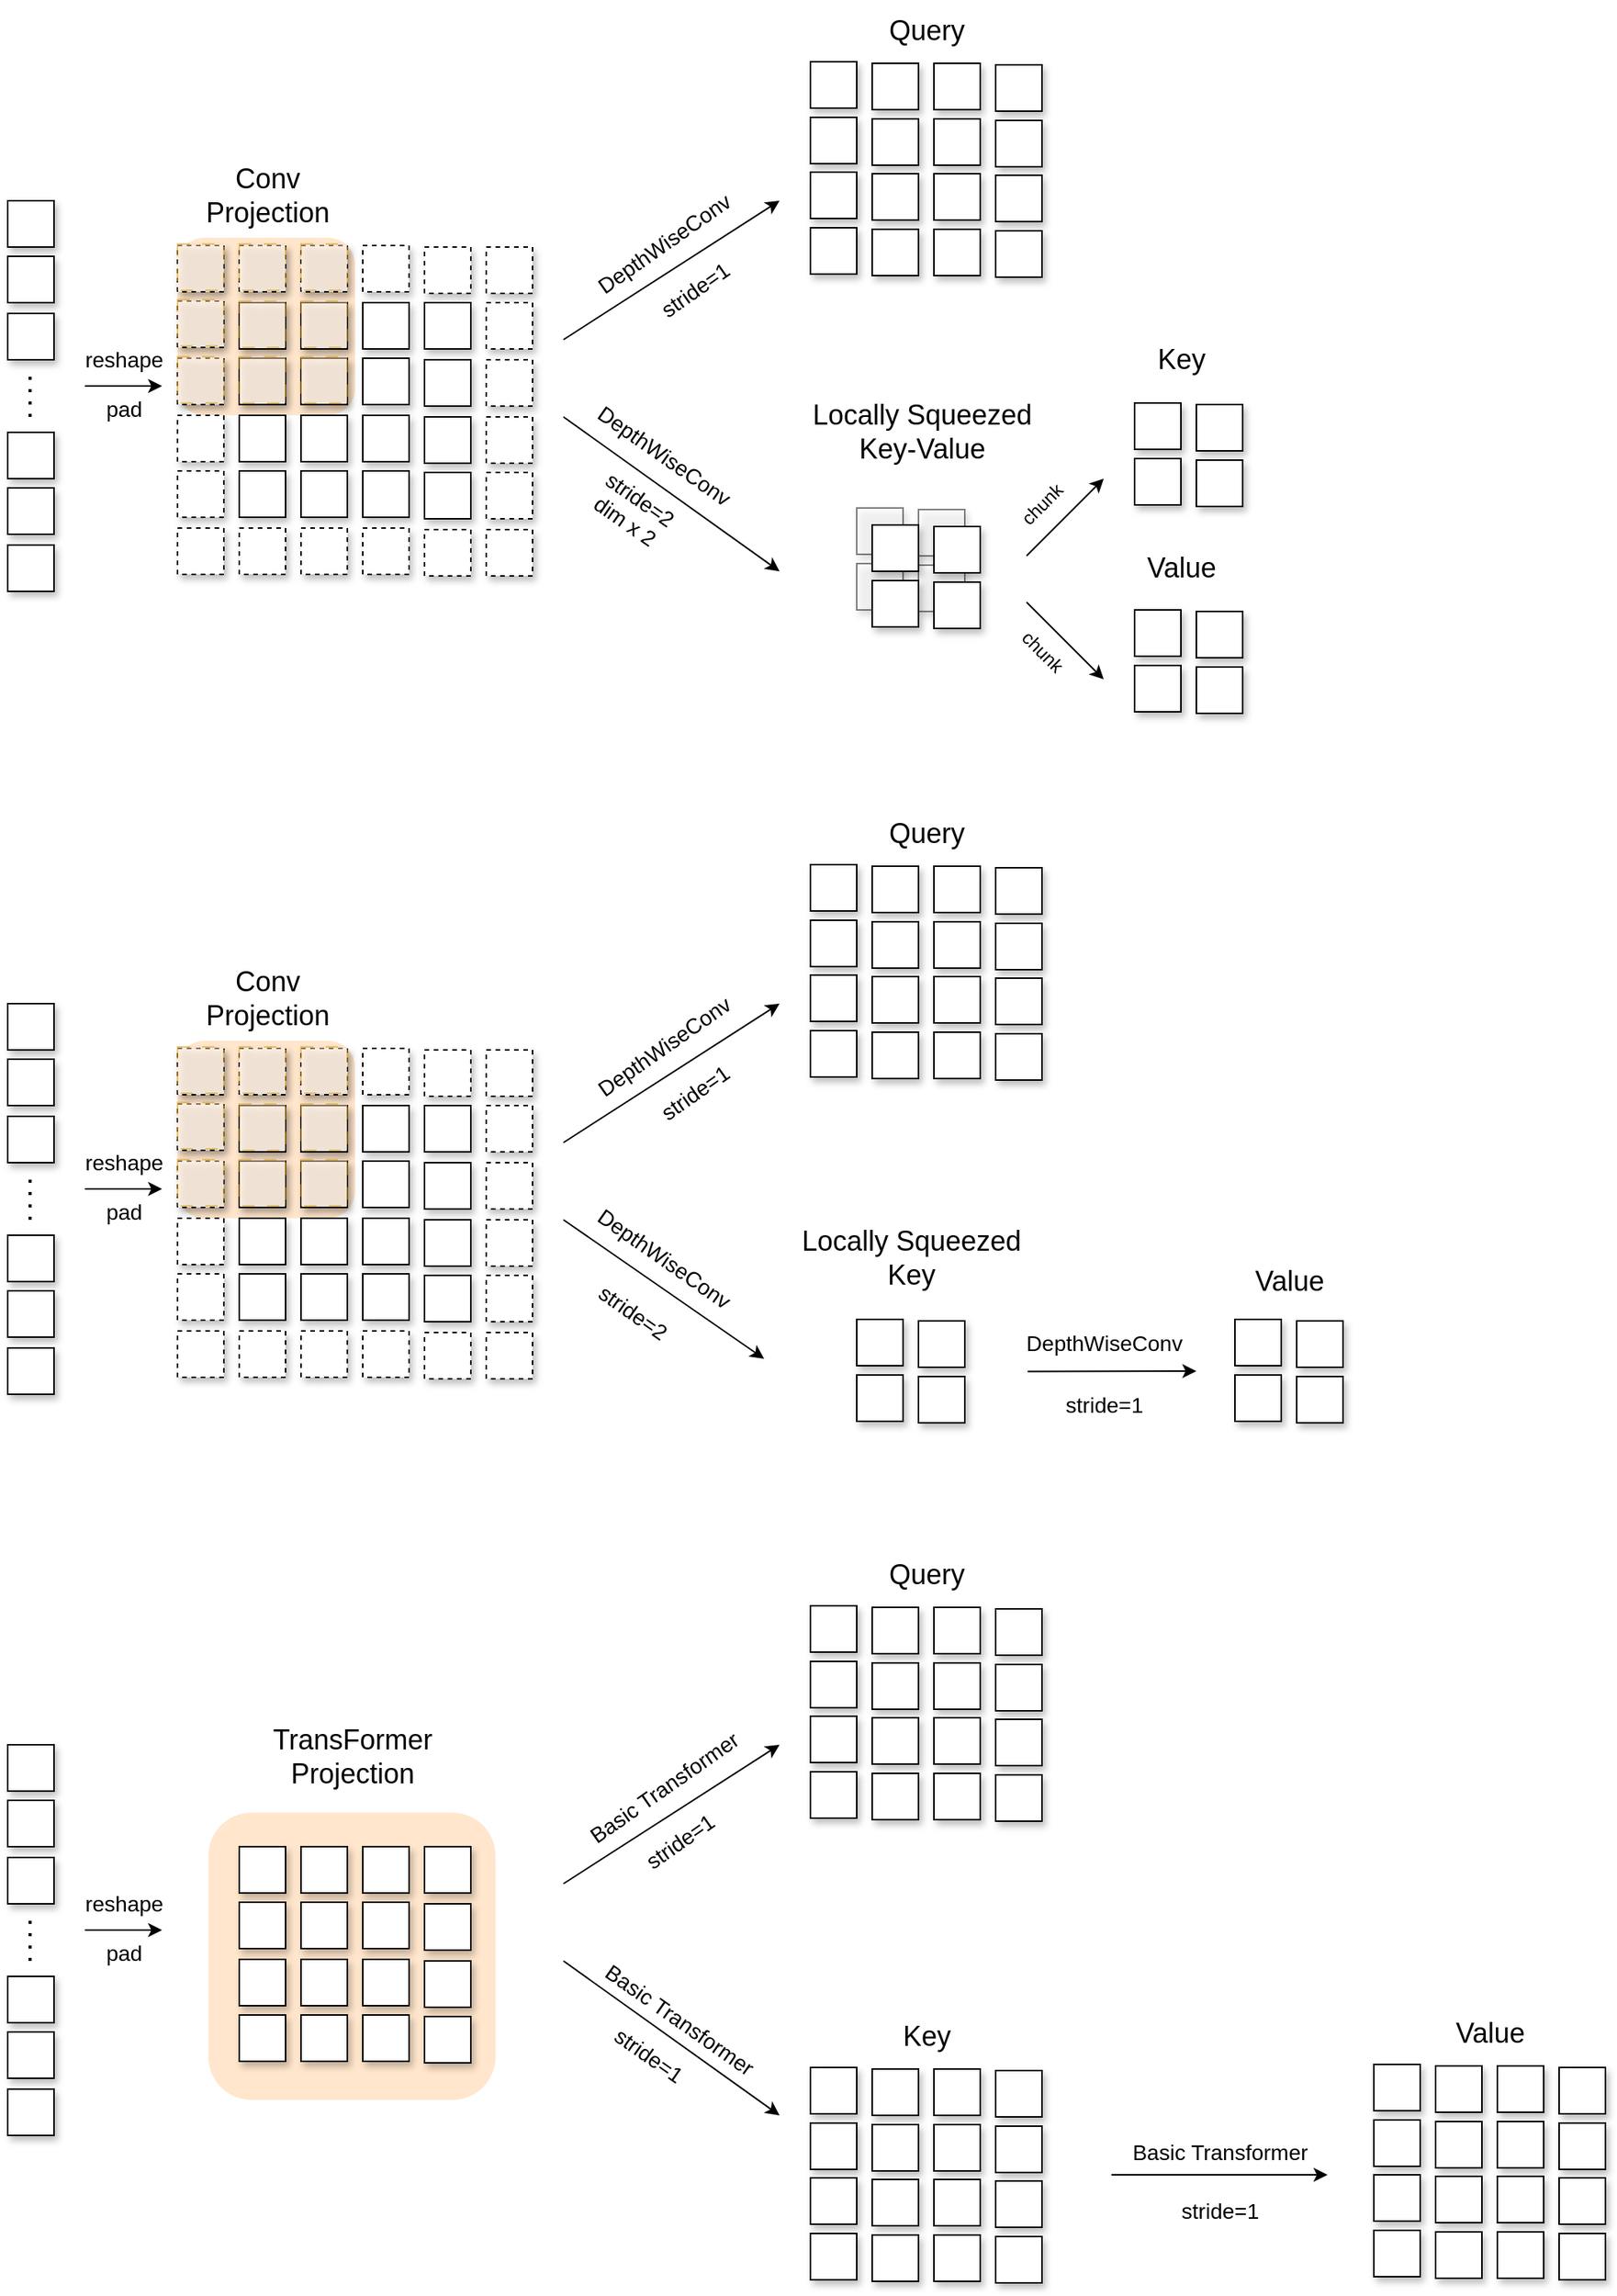 <mxfile version="21.3.8" type="github">
  <diagram name="第 1 页" id="fcfXm3zg49QDLHQ2pE_v">
    <mxGraphModel dx="1400" dy="732" grid="1" gridSize="10" guides="1" tooltips="1" connect="1" arrows="1" fold="1" page="1" pageScale="1" pageWidth="827" pageHeight="1169" math="0" shadow="0">
      <root>
        <mxCell id="0" />
        <mxCell id="1" parent="0" />
        <mxCell id="M_GYAB3L-xVHz7yTsTbz-63" value="" style="whiteSpace=wrap;html=1;aspect=fixed;fillColor=#ffe6cc;strokeColor=none;rounded=1;" vertex="1" parent="1">
          <mxGeometry x="290" y="154" width="115" height="115" as="geometry" />
        </mxCell>
        <mxCell id="M_GYAB3L-xVHz7yTsTbz-2" value="" style="whiteSpace=wrap;html=1;aspect=fixed;shadow=1;" vertex="1" parent="1">
          <mxGeometry x="180" y="130" width="30" height="30" as="geometry" />
        </mxCell>
        <mxCell id="M_GYAB3L-xVHz7yTsTbz-4" value="" style="whiteSpace=wrap;html=1;aspect=fixed;shadow=1;" vertex="1" parent="1">
          <mxGeometry x="180" y="203" width="30" height="30" as="geometry" />
        </mxCell>
        <mxCell id="M_GYAB3L-xVHz7yTsTbz-5" value="" style="whiteSpace=wrap;html=1;aspect=fixed;shadow=1;" vertex="1" parent="1">
          <mxGeometry x="180" y="166" width="30" height="30" as="geometry" />
        </mxCell>
        <mxCell id="M_GYAB3L-xVHz7yTsTbz-7" value="" style="whiteSpace=wrap;html=1;aspect=fixed;shadow=1;" vertex="1" parent="1">
          <mxGeometry x="180" y="280" width="30" height="30" as="geometry" />
        </mxCell>
        <mxCell id="M_GYAB3L-xVHz7yTsTbz-8" value="" style="whiteSpace=wrap;html=1;aspect=fixed;shadow=1;" vertex="1" parent="1">
          <mxGeometry x="180" y="353" width="30" height="30" as="geometry" />
        </mxCell>
        <mxCell id="M_GYAB3L-xVHz7yTsTbz-9" value="" style="whiteSpace=wrap;html=1;aspect=fixed;shadow=1;" vertex="1" parent="1">
          <mxGeometry x="180" y="316" width="30" height="30" as="geometry" />
        </mxCell>
        <mxCell id="M_GYAB3L-xVHz7yTsTbz-11" value="" style="endArrow=none;dashed=1;html=1;dashPattern=1 3;strokeWidth=2;rounded=0;" edge="1" parent="1">
          <mxGeometry width="50" height="50" relative="1" as="geometry">
            <mxPoint x="194.5" y="270" as="sourcePoint" />
            <mxPoint x="194.5" y="240" as="targetPoint" />
          </mxGeometry>
        </mxCell>
        <mxCell id="M_GYAB3L-xVHz7yTsTbz-12" value="" style="endArrow=classic;html=1;rounded=0;" edge="1" parent="1">
          <mxGeometry width="50" height="50" relative="1" as="geometry">
            <mxPoint x="230" y="250" as="sourcePoint" />
            <mxPoint x="280" y="250" as="targetPoint" />
          </mxGeometry>
        </mxCell>
        <mxCell id="M_GYAB3L-xVHz7yTsTbz-13" value="&lt;font style=&quot;font-size: 14px;&quot;&gt;reshape&lt;/font&gt;" style="text;html=1;align=center;verticalAlign=middle;resizable=0;points=[];autosize=1;strokeColor=none;fillColor=none;" vertex="1" parent="1">
          <mxGeometry x="220" y="218" width="70" height="30" as="geometry" />
        </mxCell>
        <mxCell id="M_GYAB3L-xVHz7yTsTbz-14" value="&lt;font style=&quot;font-size: 14px;&quot;&gt;pad&lt;/font&gt;" style="text;html=1;align=center;verticalAlign=middle;resizable=0;points=[];autosize=1;strokeColor=none;fillColor=none;" vertex="1" parent="1">
          <mxGeometry x="230" y="250" width="50" height="30" as="geometry" />
        </mxCell>
        <mxCell id="M_GYAB3L-xVHz7yTsTbz-15" value="" style="whiteSpace=wrap;html=1;aspect=fixed;shadow=1;" vertex="1" parent="1">
          <mxGeometry x="330" y="196" width="30" height="30" as="geometry" />
        </mxCell>
        <mxCell id="M_GYAB3L-xVHz7yTsTbz-16" value="" style="whiteSpace=wrap;html=1;aspect=fixed;shadow=1;" vertex="1" parent="1">
          <mxGeometry x="330" y="269" width="30" height="30" as="geometry" />
        </mxCell>
        <mxCell id="M_GYAB3L-xVHz7yTsTbz-17" value="" style="whiteSpace=wrap;html=1;aspect=fixed;shadow=1;" vertex="1" parent="1">
          <mxGeometry x="330" y="232" width="30" height="30" as="geometry" />
        </mxCell>
        <mxCell id="M_GYAB3L-xVHz7yTsTbz-18" value="" style="whiteSpace=wrap;html=1;aspect=fixed;shadow=1;" vertex="1" parent="1">
          <mxGeometry x="370" y="196" width="30" height="30" as="geometry" />
        </mxCell>
        <mxCell id="M_GYAB3L-xVHz7yTsTbz-19" value="" style="whiteSpace=wrap;html=1;aspect=fixed;shadow=1;" vertex="1" parent="1">
          <mxGeometry x="370" y="269" width="30" height="30" as="geometry" />
        </mxCell>
        <mxCell id="M_GYAB3L-xVHz7yTsTbz-20" value="" style="whiteSpace=wrap;html=1;aspect=fixed;shadow=1;" vertex="1" parent="1">
          <mxGeometry x="370" y="232" width="30" height="30" as="geometry" />
        </mxCell>
        <mxCell id="M_GYAB3L-xVHz7yTsTbz-21" value="" style="whiteSpace=wrap;html=1;aspect=fixed;shadow=1;" vertex="1" parent="1">
          <mxGeometry x="410" y="196" width="30" height="30" as="geometry" />
        </mxCell>
        <mxCell id="M_GYAB3L-xVHz7yTsTbz-22" value="" style="whiteSpace=wrap;html=1;aspect=fixed;shadow=1;" vertex="1" parent="1">
          <mxGeometry x="410" y="269" width="30" height="30" as="geometry" />
        </mxCell>
        <mxCell id="M_GYAB3L-xVHz7yTsTbz-23" value="" style="whiteSpace=wrap;html=1;aspect=fixed;shadow=1;" vertex="1" parent="1">
          <mxGeometry x="410" y="232" width="30" height="30" as="geometry" />
        </mxCell>
        <mxCell id="M_GYAB3L-xVHz7yTsTbz-27" value="" style="whiteSpace=wrap;html=1;aspect=fixed;shadow=1;dashed=1;" vertex="1" parent="1">
          <mxGeometry x="290" y="159" width="30" height="30" as="geometry" />
        </mxCell>
        <mxCell id="M_GYAB3L-xVHz7yTsTbz-28" value="" style="whiteSpace=wrap;html=1;aspect=fixed;shadow=1;dashed=1;" vertex="1" parent="1">
          <mxGeometry x="290" y="232" width="30" height="30" as="geometry" />
        </mxCell>
        <mxCell id="M_GYAB3L-xVHz7yTsTbz-29" value="" style="whiteSpace=wrap;html=1;aspect=fixed;shadow=1;dashed=1;" vertex="1" parent="1">
          <mxGeometry x="290" y="195" width="30" height="30" as="geometry" />
        </mxCell>
        <mxCell id="M_GYAB3L-xVHz7yTsTbz-30" value="" style="whiteSpace=wrap;html=1;aspect=fixed;shadow=1;dashed=1;" vertex="1" parent="1">
          <mxGeometry x="290" y="269" width="30" height="30" as="geometry" />
        </mxCell>
        <mxCell id="M_GYAB3L-xVHz7yTsTbz-31" value="" style="whiteSpace=wrap;html=1;aspect=fixed;shadow=1;dashed=1;" vertex="1" parent="1">
          <mxGeometry x="290" y="342" width="30" height="30" as="geometry" />
        </mxCell>
        <mxCell id="M_GYAB3L-xVHz7yTsTbz-32" value="" style="whiteSpace=wrap;html=1;aspect=fixed;shadow=1;dashed=1;" vertex="1" parent="1">
          <mxGeometry x="290" y="305" width="30" height="30" as="geometry" />
        </mxCell>
        <mxCell id="M_GYAB3L-xVHz7yTsTbz-33" value="" style="whiteSpace=wrap;html=1;aspect=fixed;shadow=1;dashed=1;" vertex="1" parent="1">
          <mxGeometry x="450" y="160" width="30" height="30" as="geometry" />
        </mxCell>
        <mxCell id="M_GYAB3L-xVHz7yTsTbz-34" value="" style="whiteSpace=wrap;html=1;aspect=fixed;shadow=1;" vertex="1" parent="1">
          <mxGeometry x="450" y="233" width="30" height="30" as="geometry" />
        </mxCell>
        <mxCell id="M_GYAB3L-xVHz7yTsTbz-35" value="" style="whiteSpace=wrap;html=1;aspect=fixed;shadow=1;" vertex="1" parent="1">
          <mxGeometry x="450" y="196" width="30" height="30" as="geometry" />
        </mxCell>
        <mxCell id="M_GYAB3L-xVHz7yTsTbz-36" value="" style="whiteSpace=wrap;html=1;aspect=fixed;shadow=1;dashed=1;" vertex="1" parent="1">
          <mxGeometry x="330" y="159" width="30" height="30" as="geometry" />
        </mxCell>
        <mxCell id="M_GYAB3L-xVHz7yTsTbz-37" value="" style="whiteSpace=wrap;html=1;aspect=fixed;shadow=1;dashed=1;" vertex="1" parent="1">
          <mxGeometry x="370" y="159" width="30" height="30" as="geometry" />
        </mxCell>
        <mxCell id="M_GYAB3L-xVHz7yTsTbz-38" value="" style="whiteSpace=wrap;html=1;aspect=fixed;shadow=1;dashed=1;" vertex="1" parent="1">
          <mxGeometry x="410" y="159" width="30" height="30" as="geometry" />
        </mxCell>
        <mxCell id="M_GYAB3L-xVHz7yTsTbz-39" value="" style="whiteSpace=wrap;html=1;aspect=fixed;shadow=1;" vertex="1" parent="1">
          <mxGeometry x="330" y="305" width="30" height="30" as="geometry" />
        </mxCell>
        <mxCell id="M_GYAB3L-xVHz7yTsTbz-40" value="" style="whiteSpace=wrap;html=1;aspect=fixed;shadow=1;" vertex="1" parent="1">
          <mxGeometry x="370" y="305" width="30" height="30" as="geometry" />
        </mxCell>
        <mxCell id="M_GYAB3L-xVHz7yTsTbz-41" value="" style="whiteSpace=wrap;html=1;aspect=fixed;shadow=1;" vertex="1" parent="1">
          <mxGeometry x="410" y="305" width="30" height="30" as="geometry" />
        </mxCell>
        <mxCell id="M_GYAB3L-xVHz7yTsTbz-42" value="" style="whiteSpace=wrap;html=1;aspect=fixed;shadow=1;dashed=1;" vertex="1" parent="1">
          <mxGeometry x="330" y="342" width="30" height="30" as="geometry" />
        </mxCell>
        <mxCell id="M_GYAB3L-xVHz7yTsTbz-43" value="" style="whiteSpace=wrap;html=1;aspect=fixed;shadow=1;dashed=1;" vertex="1" parent="1">
          <mxGeometry x="370" y="342" width="30" height="30" as="geometry" />
        </mxCell>
        <mxCell id="M_GYAB3L-xVHz7yTsTbz-44" value="" style="whiteSpace=wrap;html=1;aspect=fixed;shadow=1;dashed=1;" vertex="1" parent="1">
          <mxGeometry x="410" y="342" width="30" height="30" as="geometry" />
        </mxCell>
        <mxCell id="M_GYAB3L-xVHz7yTsTbz-45" value="" style="whiteSpace=wrap;html=1;aspect=fixed;shadow=1;" vertex="1" parent="1">
          <mxGeometry x="450" y="270" width="30" height="30" as="geometry" />
        </mxCell>
        <mxCell id="M_GYAB3L-xVHz7yTsTbz-46" value="" style="whiteSpace=wrap;html=1;aspect=fixed;shadow=1;dashed=1;" vertex="1" parent="1">
          <mxGeometry x="450" y="343" width="30" height="30" as="geometry" />
        </mxCell>
        <mxCell id="M_GYAB3L-xVHz7yTsTbz-47" value="" style="whiteSpace=wrap;html=1;aspect=fixed;shadow=1;" vertex="1" parent="1">
          <mxGeometry x="450" y="306" width="30" height="30" as="geometry" />
        </mxCell>
        <mxCell id="M_GYAB3L-xVHz7yTsTbz-48" value="" style="whiteSpace=wrap;html=1;aspect=fixed;shadow=1;dashed=1;" vertex="1" parent="1">
          <mxGeometry x="490" y="160" width="30" height="30" as="geometry" />
        </mxCell>
        <mxCell id="M_GYAB3L-xVHz7yTsTbz-49" value="" style="whiteSpace=wrap;html=1;aspect=fixed;shadow=1;dashed=1;" vertex="1" parent="1">
          <mxGeometry x="490" y="233" width="30" height="30" as="geometry" />
        </mxCell>
        <mxCell id="M_GYAB3L-xVHz7yTsTbz-50" value="" style="whiteSpace=wrap;html=1;aspect=fixed;shadow=1;dashed=1;" vertex="1" parent="1">
          <mxGeometry x="490" y="196" width="30" height="30" as="geometry" />
        </mxCell>
        <mxCell id="M_GYAB3L-xVHz7yTsTbz-51" value="" style="whiteSpace=wrap;html=1;aspect=fixed;shadow=1;dashed=1;" vertex="1" parent="1">
          <mxGeometry x="490" y="270" width="30" height="30" as="geometry" />
        </mxCell>
        <mxCell id="M_GYAB3L-xVHz7yTsTbz-52" value="" style="whiteSpace=wrap;html=1;aspect=fixed;shadow=1;dashed=1;" vertex="1" parent="1">
          <mxGeometry x="490" y="343" width="30" height="30" as="geometry" />
        </mxCell>
        <mxCell id="M_GYAB3L-xVHz7yTsTbz-53" value="" style="whiteSpace=wrap;html=1;aspect=fixed;shadow=1;dashed=1;" vertex="1" parent="1">
          <mxGeometry x="490" y="306" width="30" height="30" as="geometry" />
        </mxCell>
        <mxCell id="M_GYAB3L-xVHz7yTsTbz-54" value="" style="whiteSpace=wrap;html=1;aspect=fixed;shadow=1;dashed=1;dashPattern=8 8;fillColor=#ffe6cc;strokeColor=#d79b00;gradientColor=none;opacity=50;" vertex="1" parent="1">
          <mxGeometry x="330" y="195" width="30" height="30" as="geometry" />
        </mxCell>
        <mxCell id="M_GYAB3L-xVHz7yTsTbz-55" value="" style="whiteSpace=wrap;html=1;aspect=fixed;shadow=1;dashed=1;dashPattern=8 8;fillColor=#ffe6cc;strokeColor=#d79b00;gradientColor=none;opacity=50;" vertex="1" parent="1">
          <mxGeometry x="330" y="231" width="30" height="30" as="geometry" />
        </mxCell>
        <mxCell id="M_GYAB3L-xVHz7yTsTbz-56" value="" style="whiteSpace=wrap;html=1;aspect=fixed;shadow=1;dashed=1;dashPattern=8 8;fillColor=#ffe6cc;strokeColor=#d79b00;gradientColor=none;opacity=50;" vertex="1" parent="1">
          <mxGeometry x="370" y="195" width="30" height="30" as="geometry" />
        </mxCell>
        <mxCell id="M_GYAB3L-xVHz7yTsTbz-57" value="" style="whiteSpace=wrap;html=1;aspect=fixed;shadow=1;dashed=1;dashPattern=8 8;fillColor=#ffe6cc;strokeColor=#d79b00;gradientColor=none;opacity=50;" vertex="1" parent="1">
          <mxGeometry x="370" y="231" width="30" height="30" as="geometry" />
        </mxCell>
        <mxCell id="M_GYAB3L-xVHz7yTsTbz-58" value="" style="whiteSpace=wrap;html=1;aspect=fixed;shadow=1;dashed=1;dashPattern=8 8;fillColor=#ffe6cc;strokeColor=#d79b00;gradientColor=none;opacity=50;" vertex="1" parent="1">
          <mxGeometry x="290" y="158" width="30" height="30" as="geometry" />
        </mxCell>
        <mxCell id="M_GYAB3L-xVHz7yTsTbz-59" value="" style="whiteSpace=wrap;html=1;aspect=fixed;shadow=1;dashed=1;dashPattern=8 8;fillColor=#ffe6cc;strokeColor=#d79b00;gradientColor=none;opacity=50;" vertex="1" parent="1">
          <mxGeometry x="290" y="231" width="30" height="30" as="geometry" />
        </mxCell>
        <mxCell id="M_GYAB3L-xVHz7yTsTbz-60" value="" style="whiteSpace=wrap;html=1;aspect=fixed;shadow=1;dashed=1;dashPattern=8 8;fillColor=#ffe6cc;strokeColor=#d79b00;gradientColor=none;opacity=50;" vertex="1" parent="1">
          <mxGeometry x="290" y="194" width="30" height="30" as="geometry" />
        </mxCell>
        <mxCell id="M_GYAB3L-xVHz7yTsTbz-61" value="" style="whiteSpace=wrap;html=1;aspect=fixed;shadow=1;dashed=1;dashPattern=8 8;fillColor=#ffe6cc;strokeColor=#d79b00;gradientColor=none;opacity=50;" vertex="1" parent="1">
          <mxGeometry x="330" y="158" width="30" height="30" as="geometry" />
        </mxCell>
        <mxCell id="M_GYAB3L-xVHz7yTsTbz-62" value="" style="whiteSpace=wrap;html=1;aspect=fixed;shadow=1;dashed=1;dashPattern=8 8;fillColor=#ffe6cc;strokeColor=#d79b00;gradientColor=none;opacity=50;" vertex="1" parent="1">
          <mxGeometry x="370" y="158" width="30" height="30" as="geometry" />
        </mxCell>
        <mxCell id="M_GYAB3L-xVHz7yTsTbz-64" value="&lt;font style=&quot;font-size: 18px;&quot;&gt;Conv&lt;br&gt;Projection&lt;/font&gt;" style="text;html=1;align=center;verticalAlign=middle;resizable=0;points=[];autosize=1;strokeColor=none;fillColor=none;" vertex="1" parent="1">
          <mxGeometry x="297.5" y="96.5" width="100" height="60" as="geometry" />
        </mxCell>
        <mxCell id="M_GYAB3L-xVHz7yTsTbz-65" value="" style="endArrow=classic;html=1;rounded=0;" edge="1" parent="1">
          <mxGeometry width="50" height="50" relative="1" as="geometry">
            <mxPoint x="540" y="220" as="sourcePoint" />
            <mxPoint x="680" y="130" as="targetPoint" />
          </mxGeometry>
        </mxCell>
        <mxCell id="M_GYAB3L-xVHz7yTsTbz-67" value="&lt;font style=&quot;font-size: 14px;&quot;&gt;stride=1&lt;/font&gt;" style="text;html=1;align=center;verticalAlign=middle;resizable=0;points=[];autosize=1;strokeColor=none;fillColor=none;rotation=-35;" vertex="1" parent="1">
          <mxGeometry x="590" y="173" width="70" height="30" as="geometry" />
        </mxCell>
        <mxCell id="M_GYAB3L-xVHz7yTsTbz-69" value="&lt;font style=&quot;font-size: 14px;&quot;&gt;DepthWiseConv&lt;/font&gt;" style="text;html=1;align=center;verticalAlign=middle;resizable=0;points=[];autosize=1;strokeColor=none;fillColor=none;rotation=-35;" vertex="1" parent="1">
          <mxGeometry x="545" y="143" width="120" height="30" as="geometry" />
        </mxCell>
        <mxCell id="M_GYAB3L-xVHz7yTsTbz-70" value="" style="whiteSpace=wrap;html=1;aspect=fixed;shadow=1;" vertex="1" parent="1">
          <mxGeometry x="700" y="40" width="30" height="30" as="geometry" />
        </mxCell>
        <mxCell id="M_GYAB3L-xVHz7yTsTbz-71" value="" style="whiteSpace=wrap;html=1;aspect=fixed;shadow=1;" vertex="1" parent="1">
          <mxGeometry x="700" y="76" width="30" height="30" as="geometry" />
        </mxCell>
        <mxCell id="M_GYAB3L-xVHz7yTsTbz-72" value="" style="whiteSpace=wrap;html=1;aspect=fixed;shadow=1;" vertex="1" parent="1">
          <mxGeometry x="740" y="41" width="30" height="30" as="geometry" />
        </mxCell>
        <mxCell id="M_GYAB3L-xVHz7yTsTbz-73" value="" style="whiteSpace=wrap;html=1;aspect=fixed;shadow=1;" vertex="1" parent="1">
          <mxGeometry x="740" y="77" width="30" height="30" as="geometry" />
        </mxCell>
        <mxCell id="M_GYAB3L-xVHz7yTsTbz-82" value="" style="whiteSpace=wrap;html=1;aspect=fixed;shadow=1;" vertex="1" parent="1">
          <mxGeometry x="700" y="111.5" width="30" height="30" as="geometry" />
        </mxCell>
        <mxCell id="M_GYAB3L-xVHz7yTsTbz-83" value="" style="whiteSpace=wrap;html=1;aspect=fixed;shadow=1;" vertex="1" parent="1">
          <mxGeometry x="700" y="147.5" width="30" height="30" as="geometry" />
        </mxCell>
        <mxCell id="M_GYAB3L-xVHz7yTsTbz-84" value="" style="whiteSpace=wrap;html=1;aspect=fixed;shadow=1;" vertex="1" parent="1">
          <mxGeometry x="740" y="112.5" width="30" height="30" as="geometry" />
        </mxCell>
        <mxCell id="M_GYAB3L-xVHz7yTsTbz-85" value="" style="whiteSpace=wrap;html=1;aspect=fixed;shadow=1;" vertex="1" parent="1">
          <mxGeometry x="740" y="148.5" width="30" height="30" as="geometry" />
        </mxCell>
        <mxCell id="M_GYAB3L-xVHz7yTsTbz-86" value="" style="whiteSpace=wrap;html=1;aspect=fixed;shadow=1;" vertex="1" parent="1">
          <mxGeometry x="780" y="41" width="30" height="30" as="geometry" />
        </mxCell>
        <mxCell id="M_GYAB3L-xVHz7yTsTbz-87" value="" style="whiteSpace=wrap;html=1;aspect=fixed;shadow=1;" vertex="1" parent="1">
          <mxGeometry x="780" y="77" width="30" height="30" as="geometry" />
        </mxCell>
        <mxCell id="M_GYAB3L-xVHz7yTsTbz-88" value="" style="whiteSpace=wrap;html=1;aspect=fixed;shadow=1;" vertex="1" parent="1">
          <mxGeometry x="820" y="42" width="30" height="30" as="geometry" />
        </mxCell>
        <mxCell id="M_GYAB3L-xVHz7yTsTbz-89" value="" style="whiteSpace=wrap;html=1;aspect=fixed;shadow=1;" vertex="1" parent="1">
          <mxGeometry x="820" y="78" width="30" height="30" as="geometry" />
        </mxCell>
        <mxCell id="M_GYAB3L-xVHz7yTsTbz-90" value="" style="whiteSpace=wrap;html=1;aspect=fixed;shadow=1;" vertex="1" parent="1">
          <mxGeometry x="780" y="112.5" width="30" height="30" as="geometry" />
        </mxCell>
        <mxCell id="M_GYAB3L-xVHz7yTsTbz-91" value="" style="whiteSpace=wrap;html=1;aspect=fixed;shadow=1;" vertex="1" parent="1">
          <mxGeometry x="780" y="148.5" width="30" height="30" as="geometry" />
        </mxCell>
        <mxCell id="M_GYAB3L-xVHz7yTsTbz-92" value="" style="whiteSpace=wrap;html=1;aspect=fixed;shadow=1;" vertex="1" parent="1">
          <mxGeometry x="820" y="113.5" width="30" height="30" as="geometry" />
        </mxCell>
        <mxCell id="M_GYAB3L-xVHz7yTsTbz-93" value="" style="whiteSpace=wrap;html=1;aspect=fixed;shadow=1;" vertex="1" parent="1">
          <mxGeometry x="820" y="149.5" width="30" height="30" as="geometry" />
        </mxCell>
        <mxCell id="M_GYAB3L-xVHz7yTsTbz-94" value="&lt;font style=&quot;font-size: 18px;&quot;&gt;Query&lt;/font&gt;" style="text;html=1;align=center;verticalAlign=middle;resizable=0;points=[];autosize=1;strokeColor=none;fillColor=none;" vertex="1" parent="1">
          <mxGeometry x="740" width="70" height="40" as="geometry" />
        </mxCell>
        <mxCell id="M_GYAB3L-xVHz7yTsTbz-95" value="" style="endArrow=classic;html=1;rounded=0;" edge="1" parent="1">
          <mxGeometry width="50" height="50" relative="1" as="geometry">
            <mxPoint x="540" y="270" as="sourcePoint" />
            <mxPoint x="680" y="370" as="targetPoint" />
          </mxGeometry>
        </mxCell>
        <mxCell id="M_GYAB3L-xVHz7yTsTbz-96" value="&lt;font style=&quot;font-size: 14px;&quot;&gt;DepthWiseConv&lt;/font&gt;" style="text;html=1;align=center;verticalAlign=middle;resizable=0;points=[];autosize=1;strokeColor=none;fillColor=none;rotation=35;" vertex="1" parent="1">
          <mxGeometry x="545" y="280" width="120" height="30" as="geometry" />
        </mxCell>
        <mxCell id="M_GYAB3L-xVHz7yTsTbz-97" value="&lt;font style=&quot;font-size: 14px;&quot;&gt;stride=2&lt;br&gt;dim x 2&lt;br&gt;&lt;/font&gt;" style="text;html=1;align=center;verticalAlign=middle;resizable=0;points=[];autosize=1;strokeColor=none;fillColor=none;rotation=35;" vertex="1" parent="1">
          <mxGeometry x="550" y="304.5" width="70" height="50" as="geometry" />
        </mxCell>
        <mxCell id="M_GYAB3L-xVHz7yTsTbz-106" value="" style="whiteSpace=wrap;html=1;aspect=fixed;shadow=1;opacity=50;" vertex="1" parent="1">
          <mxGeometry x="730" y="329" width="30" height="30" as="geometry" />
        </mxCell>
        <mxCell id="M_GYAB3L-xVHz7yTsTbz-107" value="" style="whiteSpace=wrap;html=1;aspect=fixed;shadow=1;opacity=50;" vertex="1" parent="1">
          <mxGeometry x="730" y="365" width="30" height="30" as="geometry" />
        </mxCell>
        <mxCell id="M_GYAB3L-xVHz7yTsTbz-108" value="" style="whiteSpace=wrap;html=1;aspect=fixed;shadow=1;opacity=50;" vertex="1" parent="1">
          <mxGeometry x="770" y="330" width="30" height="30" as="geometry" />
        </mxCell>
        <mxCell id="M_GYAB3L-xVHz7yTsTbz-109" value="" style="whiteSpace=wrap;html=1;aspect=fixed;shadow=1;opacity=50;" vertex="1" parent="1">
          <mxGeometry x="770" y="366" width="30" height="30" as="geometry" />
        </mxCell>
        <mxCell id="M_GYAB3L-xVHz7yTsTbz-110" value="" style="whiteSpace=wrap;html=1;aspect=fixed;shadow=1;" vertex="1" parent="1">
          <mxGeometry x="740" y="340" width="30" height="30" as="geometry" />
        </mxCell>
        <mxCell id="M_GYAB3L-xVHz7yTsTbz-111" value="" style="whiteSpace=wrap;html=1;aspect=fixed;shadow=1;" vertex="1" parent="1">
          <mxGeometry x="740" y="376" width="30" height="30" as="geometry" />
        </mxCell>
        <mxCell id="M_GYAB3L-xVHz7yTsTbz-112" value="" style="whiteSpace=wrap;html=1;aspect=fixed;shadow=1;" vertex="1" parent="1">
          <mxGeometry x="780" y="341" width="30" height="30" as="geometry" />
        </mxCell>
        <mxCell id="M_GYAB3L-xVHz7yTsTbz-113" value="" style="whiteSpace=wrap;html=1;aspect=fixed;shadow=1;" vertex="1" parent="1">
          <mxGeometry x="780" y="377" width="30" height="30" as="geometry" />
        </mxCell>
        <mxCell id="M_GYAB3L-xVHz7yTsTbz-114" value="&lt;font style=&quot;font-size: 18px;&quot;&gt;Locally Squeezed&lt;br&gt;Key-Value&lt;/font&gt;" style="text;html=1;align=center;verticalAlign=middle;resizable=0;points=[];autosize=1;strokeColor=none;fillColor=none;" vertex="1" parent="1">
          <mxGeometry x="687" y="250" width="170" height="60" as="geometry" />
        </mxCell>
        <mxCell id="M_GYAB3L-xVHz7yTsTbz-115" value="" style="endArrow=classic;html=1;rounded=0;" edge="1" parent="1">
          <mxGeometry width="50" height="50" relative="1" as="geometry">
            <mxPoint x="840" y="360" as="sourcePoint" />
            <mxPoint x="890" y="310" as="targetPoint" />
          </mxGeometry>
        </mxCell>
        <mxCell id="M_GYAB3L-xVHz7yTsTbz-116" value="" style="endArrow=classic;html=1;rounded=0;" edge="1" parent="1">
          <mxGeometry width="50" height="50" relative="1" as="geometry">
            <mxPoint x="840" y="390" as="sourcePoint" />
            <mxPoint x="890" y="440" as="targetPoint" />
          </mxGeometry>
        </mxCell>
        <mxCell id="M_GYAB3L-xVHz7yTsTbz-117" value="chunk" style="text;html=1;align=center;verticalAlign=middle;resizable=0;points=[];autosize=1;strokeColor=none;fillColor=none;rotation=-45;" vertex="1" parent="1">
          <mxGeometry x="820" y="312" width="60" height="30" as="geometry" />
        </mxCell>
        <mxCell id="M_GYAB3L-xVHz7yTsTbz-118" value="chunk" style="text;html=1;align=center;verticalAlign=middle;resizable=0;points=[];autosize=1;strokeColor=none;fillColor=none;rotation=45;" vertex="1" parent="1">
          <mxGeometry x="820" y="407" width="60" height="30" as="geometry" />
        </mxCell>
        <mxCell id="M_GYAB3L-xVHz7yTsTbz-120" value="" style="whiteSpace=wrap;html=1;aspect=fixed;shadow=1;" vertex="1" parent="1">
          <mxGeometry x="910" y="261" width="30" height="30" as="geometry" />
        </mxCell>
        <mxCell id="M_GYAB3L-xVHz7yTsTbz-121" value="" style="whiteSpace=wrap;html=1;aspect=fixed;shadow=1;" vertex="1" parent="1">
          <mxGeometry x="910" y="297" width="30" height="30" as="geometry" />
        </mxCell>
        <mxCell id="M_GYAB3L-xVHz7yTsTbz-122" value="" style="whiteSpace=wrap;html=1;aspect=fixed;shadow=1;" vertex="1" parent="1">
          <mxGeometry x="950" y="262" width="30" height="30" as="geometry" />
        </mxCell>
        <mxCell id="M_GYAB3L-xVHz7yTsTbz-123" value="" style="whiteSpace=wrap;html=1;aspect=fixed;shadow=1;" vertex="1" parent="1">
          <mxGeometry x="950" y="298" width="30" height="30" as="geometry" />
        </mxCell>
        <mxCell id="M_GYAB3L-xVHz7yTsTbz-124" value="" style="whiteSpace=wrap;html=1;aspect=fixed;shadow=1;" vertex="1" parent="1">
          <mxGeometry x="910" y="395" width="30" height="30" as="geometry" />
        </mxCell>
        <mxCell id="M_GYAB3L-xVHz7yTsTbz-125" value="" style="whiteSpace=wrap;html=1;aspect=fixed;shadow=1;" vertex="1" parent="1">
          <mxGeometry x="910" y="431" width="30" height="30" as="geometry" />
        </mxCell>
        <mxCell id="M_GYAB3L-xVHz7yTsTbz-126" value="" style="whiteSpace=wrap;html=1;aspect=fixed;shadow=1;" vertex="1" parent="1">
          <mxGeometry x="950" y="396" width="30" height="30" as="geometry" />
        </mxCell>
        <mxCell id="M_GYAB3L-xVHz7yTsTbz-127" value="" style="whiteSpace=wrap;html=1;aspect=fixed;shadow=1;" vertex="1" parent="1">
          <mxGeometry x="950" y="432" width="30" height="30" as="geometry" />
        </mxCell>
        <mxCell id="M_GYAB3L-xVHz7yTsTbz-128" value="&lt;font style=&quot;font-size: 18px;&quot;&gt;Key&lt;/font&gt;" style="text;html=1;align=center;verticalAlign=middle;resizable=0;points=[];autosize=1;strokeColor=none;fillColor=none;" vertex="1" parent="1">
          <mxGeometry x="915" y="213" width="50" height="40" as="geometry" />
        </mxCell>
        <mxCell id="M_GYAB3L-xVHz7yTsTbz-129" value="&lt;font style=&quot;font-size: 18px;&quot;&gt;Value&lt;/font&gt;" style="text;html=1;align=center;verticalAlign=middle;resizable=0;points=[];autosize=1;strokeColor=none;fillColor=none;" vertex="1" parent="1">
          <mxGeometry x="905" y="348" width="70" height="40" as="geometry" />
        </mxCell>
        <mxCell id="M_GYAB3L-xVHz7yTsTbz-130" value="" style="whiteSpace=wrap;html=1;aspect=fixed;fillColor=#ffe6cc;strokeColor=none;rounded=1;" vertex="1" parent="1">
          <mxGeometry x="290" y="674" width="115" height="115" as="geometry" />
        </mxCell>
        <mxCell id="M_GYAB3L-xVHz7yTsTbz-131" value="" style="whiteSpace=wrap;html=1;aspect=fixed;shadow=1;" vertex="1" parent="1">
          <mxGeometry x="180" y="650" width="30" height="30" as="geometry" />
        </mxCell>
        <mxCell id="M_GYAB3L-xVHz7yTsTbz-132" value="" style="whiteSpace=wrap;html=1;aspect=fixed;shadow=1;" vertex="1" parent="1">
          <mxGeometry x="180" y="723" width="30" height="30" as="geometry" />
        </mxCell>
        <mxCell id="M_GYAB3L-xVHz7yTsTbz-133" value="" style="whiteSpace=wrap;html=1;aspect=fixed;shadow=1;" vertex="1" parent="1">
          <mxGeometry x="180" y="686" width="30" height="30" as="geometry" />
        </mxCell>
        <mxCell id="M_GYAB3L-xVHz7yTsTbz-134" value="" style="whiteSpace=wrap;html=1;aspect=fixed;shadow=1;" vertex="1" parent="1">
          <mxGeometry x="180" y="800" width="30" height="30" as="geometry" />
        </mxCell>
        <mxCell id="M_GYAB3L-xVHz7yTsTbz-135" value="" style="whiteSpace=wrap;html=1;aspect=fixed;shadow=1;" vertex="1" parent="1">
          <mxGeometry x="180" y="873" width="30" height="30" as="geometry" />
        </mxCell>
        <mxCell id="M_GYAB3L-xVHz7yTsTbz-136" value="" style="whiteSpace=wrap;html=1;aspect=fixed;shadow=1;" vertex="1" parent="1">
          <mxGeometry x="180" y="836" width="30" height="30" as="geometry" />
        </mxCell>
        <mxCell id="M_GYAB3L-xVHz7yTsTbz-137" value="" style="endArrow=none;dashed=1;html=1;dashPattern=1 3;strokeWidth=2;rounded=0;" edge="1" parent="1">
          <mxGeometry width="50" height="50" relative="1" as="geometry">
            <mxPoint x="194.5" y="790" as="sourcePoint" />
            <mxPoint x="194.5" y="760" as="targetPoint" />
          </mxGeometry>
        </mxCell>
        <mxCell id="M_GYAB3L-xVHz7yTsTbz-138" value="" style="endArrow=classic;html=1;rounded=0;" edge="1" parent="1">
          <mxGeometry width="50" height="50" relative="1" as="geometry">
            <mxPoint x="230" y="770" as="sourcePoint" />
            <mxPoint x="280" y="770" as="targetPoint" />
          </mxGeometry>
        </mxCell>
        <mxCell id="M_GYAB3L-xVHz7yTsTbz-139" value="&lt;font style=&quot;font-size: 14px;&quot;&gt;reshape&lt;/font&gt;" style="text;html=1;align=center;verticalAlign=middle;resizable=0;points=[];autosize=1;strokeColor=none;fillColor=none;" vertex="1" parent="1">
          <mxGeometry x="220" y="738" width="70" height="30" as="geometry" />
        </mxCell>
        <mxCell id="M_GYAB3L-xVHz7yTsTbz-140" value="&lt;font style=&quot;font-size: 14px;&quot;&gt;pad&lt;/font&gt;" style="text;html=1;align=center;verticalAlign=middle;resizable=0;points=[];autosize=1;strokeColor=none;fillColor=none;" vertex="1" parent="1">
          <mxGeometry x="230" y="770" width="50" height="30" as="geometry" />
        </mxCell>
        <mxCell id="M_GYAB3L-xVHz7yTsTbz-141" value="" style="whiteSpace=wrap;html=1;aspect=fixed;shadow=1;" vertex="1" parent="1">
          <mxGeometry x="330" y="716" width="30" height="30" as="geometry" />
        </mxCell>
        <mxCell id="M_GYAB3L-xVHz7yTsTbz-142" value="" style="whiteSpace=wrap;html=1;aspect=fixed;shadow=1;" vertex="1" parent="1">
          <mxGeometry x="330" y="789" width="30" height="30" as="geometry" />
        </mxCell>
        <mxCell id="M_GYAB3L-xVHz7yTsTbz-143" value="" style="whiteSpace=wrap;html=1;aspect=fixed;shadow=1;" vertex="1" parent="1">
          <mxGeometry x="330" y="752" width="30" height="30" as="geometry" />
        </mxCell>
        <mxCell id="M_GYAB3L-xVHz7yTsTbz-144" value="" style="whiteSpace=wrap;html=1;aspect=fixed;shadow=1;" vertex="1" parent="1">
          <mxGeometry x="370" y="716" width="30" height="30" as="geometry" />
        </mxCell>
        <mxCell id="M_GYAB3L-xVHz7yTsTbz-145" value="" style="whiteSpace=wrap;html=1;aspect=fixed;shadow=1;" vertex="1" parent="1">
          <mxGeometry x="370" y="789" width="30" height="30" as="geometry" />
        </mxCell>
        <mxCell id="M_GYAB3L-xVHz7yTsTbz-146" value="" style="whiteSpace=wrap;html=1;aspect=fixed;shadow=1;" vertex="1" parent="1">
          <mxGeometry x="370" y="752" width="30" height="30" as="geometry" />
        </mxCell>
        <mxCell id="M_GYAB3L-xVHz7yTsTbz-147" value="" style="whiteSpace=wrap;html=1;aspect=fixed;shadow=1;" vertex="1" parent="1">
          <mxGeometry x="410" y="716" width="30" height="30" as="geometry" />
        </mxCell>
        <mxCell id="M_GYAB3L-xVHz7yTsTbz-148" value="" style="whiteSpace=wrap;html=1;aspect=fixed;shadow=1;" vertex="1" parent="1">
          <mxGeometry x="410" y="789" width="30" height="30" as="geometry" />
        </mxCell>
        <mxCell id="M_GYAB3L-xVHz7yTsTbz-149" value="" style="whiteSpace=wrap;html=1;aspect=fixed;shadow=1;" vertex="1" parent="1">
          <mxGeometry x="410" y="752" width="30" height="30" as="geometry" />
        </mxCell>
        <mxCell id="M_GYAB3L-xVHz7yTsTbz-150" value="" style="whiteSpace=wrap;html=1;aspect=fixed;shadow=1;dashed=1;" vertex="1" parent="1">
          <mxGeometry x="290" y="679" width="30" height="30" as="geometry" />
        </mxCell>
        <mxCell id="M_GYAB3L-xVHz7yTsTbz-151" value="" style="whiteSpace=wrap;html=1;aspect=fixed;shadow=1;dashed=1;" vertex="1" parent="1">
          <mxGeometry x="290" y="752" width="30" height="30" as="geometry" />
        </mxCell>
        <mxCell id="M_GYAB3L-xVHz7yTsTbz-152" value="" style="whiteSpace=wrap;html=1;aspect=fixed;shadow=1;dashed=1;" vertex="1" parent="1">
          <mxGeometry x="290" y="715" width="30" height="30" as="geometry" />
        </mxCell>
        <mxCell id="M_GYAB3L-xVHz7yTsTbz-153" value="" style="whiteSpace=wrap;html=1;aspect=fixed;shadow=1;dashed=1;" vertex="1" parent="1">
          <mxGeometry x="290" y="789" width="30" height="30" as="geometry" />
        </mxCell>
        <mxCell id="M_GYAB3L-xVHz7yTsTbz-154" value="" style="whiteSpace=wrap;html=1;aspect=fixed;shadow=1;dashed=1;" vertex="1" parent="1">
          <mxGeometry x="290" y="862" width="30" height="30" as="geometry" />
        </mxCell>
        <mxCell id="M_GYAB3L-xVHz7yTsTbz-155" value="" style="whiteSpace=wrap;html=1;aspect=fixed;shadow=1;dashed=1;" vertex="1" parent="1">
          <mxGeometry x="290" y="825" width="30" height="30" as="geometry" />
        </mxCell>
        <mxCell id="M_GYAB3L-xVHz7yTsTbz-156" value="" style="whiteSpace=wrap;html=1;aspect=fixed;shadow=1;dashed=1;" vertex="1" parent="1">
          <mxGeometry x="450" y="680" width="30" height="30" as="geometry" />
        </mxCell>
        <mxCell id="M_GYAB3L-xVHz7yTsTbz-157" value="" style="whiteSpace=wrap;html=1;aspect=fixed;shadow=1;" vertex="1" parent="1">
          <mxGeometry x="450" y="753" width="30" height="30" as="geometry" />
        </mxCell>
        <mxCell id="M_GYAB3L-xVHz7yTsTbz-158" value="" style="whiteSpace=wrap;html=1;aspect=fixed;shadow=1;" vertex="1" parent="1">
          <mxGeometry x="450" y="716" width="30" height="30" as="geometry" />
        </mxCell>
        <mxCell id="M_GYAB3L-xVHz7yTsTbz-159" value="" style="whiteSpace=wrap;html=1;aspect=fixed;shadow=1;dashed=1;" vertex="1" parent="1">
          <mxGeometry x="330" y="679" width="30" height="30" as="geometry" />
        </mxCell>
        <mxCell id="M_GYAB3L-xVHz7yTsTbz-160" value="" style="whiteSpace=wrap;html=1;aspect=fixed;shadow=1;dashed=1;" vertex="1" parent="1">
          <mxGeometry x="370" y="679" width="30" height="30" as="geometry" />
        </mxCell>
        <mxCell id="M_GYAB3L-xVHz7yTsTbz-161" value="" style="whiteSpace=wrap;html=1;aspect=fixed;shadow=1;dashed=1;" vertex="1" parent="1">
          <mxGeometry x="410" y="679" width="30" height="30" as="geometry" />
        </mxCell>
        <mxCell id="M_GYAB3L-xVHz7yTsTbz-162" value="" style="whiteSpace=wrap;html=1;aspect=fixed;shadow=1;" vertex="1" parent="1">
          <mxGeometry x="330" y="825" width="30" height="30" as="geometry" />
        </mxCell>
        <mxCell id="M_GYAB3L-xVHz7yTsTbz-163" value="" style="whiteSpace=wrap;html=1;aspect=fixed;shadow=1;" vertex="1" parent="1">
          <mxGeometry x="370" y="825" width="30" height="30" as="geometry" />
        </mxCell>
        <mxCell id="M_GYAB3L-xVHz7yTsTbz-164" value="" style="whiteSpace=wrap;html=1;aspect=fixed;shadow=1;" vertex="1" parent="1">
          <mxGeometry x="410" y="825" width="30" height="30" as="geometry" />
        </mxCell>
        <mxCell id="M_GYAB3L-xVHz7yTsTbz-165" value="" style="whiteSpace=wrap;html=1;aspect=fixed;shadow=1;dashed=1;" vertex="1" parent="1">
          <mxGeometry x="330" y="862" width="30" height="30" as="geometry" />
        </mxCell>
        <mxCell id="M_GYAB3L-xVHz7yTsTbz-166" value="" style="whiteSpace=wrap;html=1;aspect=fixed;shadow=1;dashed=1;" vertex="1" parent="1">
          <mxGeometry x="370" y="862" width="30" height="30" as="geometry" />
        </mxCell>
        <mxCell id="M_GYAB3L-xVHz7yTsTbz-167" value="" style="whiteSpace=wrap;html=1;aspect=fixed;shadow=1;dashed=1;" vertex="1" parent="1">
          <mxGeometry x="410" y="862" width="30" height="30" as="geometry" />
        </mxCell>
        <mxCell id="M_GYAB3L-xVHz7yTsTbz-168" value="" style="whiteSpace=wrap;html=1;aspect=fixed;shadow=1;" vertex="1" parent="1">
          <mxGeometry x="450" y="790" width="30" height="30" as="geometry" />
        </mxCell>
        <mxCell id="M_GYAB3L-xVHz7yTsTbz-169" value="" style="whiteSpace=wrap;html=1;aspect=fixed;shadow=1;dashed=1;" vertex="1" parent="1">
          <mxGeometry x="450" y="863" width="30" height="30" as="geometry" />
        </mxCell>
        <mxCell id="M_GYAB3L-xVHz7yTsTbz-170" value="" style="whiteSpace=wrap;html=1;aspect=fixed;shadow=1;" vertex="1" parent="1">
          <mxGeometry x="450" y="826" width="30" height="30" as="geometry" />
        </mxCell>
        <mxCell id="M_GYAB3L-xVHz7yTsTbz-171" value="" style="whiteSpace=wrap;html=1;aspect=fixed;shadow=1;dashed=1;" vertex="1" parent="1">
          <mxGeometry x="490" y="680" width="30" height="30" as="geometry" />
        </mxCell>
        <mxCell id="M_GYAB3L-xVHz7yTsTbz-172" value="" style="whiteSpace=wrap;html=1;aspect=fixed;shadow=1;dashed=1;" vertex="1" parent="1">
          <mxGeometry x="490" y="753" width="30" height="30" as="geometry" />
        </mxCell>
        <mxCell id="M_GYAB3L-xVHz7yTsTbz-173" value="" style="whiteSpace=wrap;html=1;aspect=fixed;shadow=1;dashed=1;" vertex="1" parent="1">
          <mxGeometry x="490" y="716" width="30" height="30" as="geometry" />
        </mxCell>
        <mxCell id="M_GYAB3L-xVHz7yTsTbz-174" value="" style="whiteSpace=wrap;html=1;aspect=fixed;shadow=1;dashed=1;" vertex="1" parent="1">
          <mxGeometry x="490" y="790" width="30" height="30" as="geometry" />
        </mxCell>
        <mxCell id="M_GYAB3L-xVHz7yTsTbz-175" value="" style="whiteSpace=wrap;html=1;aspect=fixed;shadow=1;dashed=1;" vertex="1" parent="1">
          <mxGeometry x="490" y="863" width="30" height="30" as="geometry" />
        </mxCell>
        <mxCell id="M_GYAB3L-xVHz7yTsTbz-176" value="" style="whiteSpace=wrap;html=1;aspect=fixed;shadow=1;dashed=1;" vertex="1" parent="1">
          <mxGeometry x="490" y="826" width="30" height="30" as="geometry" />
        </mxCell>
        <mxCell id="M_GYAB3L-xVHz7yTsTbz-177" value="" style="whiteSpace=wrap;html=1;aspect=fixed;shadow=1;dashed=1;dashPattern=8 8;fillColor=#ffe6cc;strokeColor=#d79b00;gradientColor=none;opacity=50;" vertex="1" parent="1">
          <mxGeometry x="330" y="715" width="30" height="30" as="geometry" />
        </mxCell>
        <mxCell id="M_GYAB3L-xVHz7yTsTbz-178" value="" style="whiteSpace=wrap;html=1;aspect=fixed;shadow=1;dashed=1;dashPattern=8 8;fillColor=#ffe6cc;strokeColor=#d79b00;gradientColor=none;opacity=50;" vertex="1" parent="1">
          <mxGeometry x="330" y="751" width="30" height="30" as="geometry" />
        </mxCell>
        <mxCell id="M_GYAB3L-xVHz7yTsTbz-179" value="" style="whiteSpace=wrap;html=1;aspect=fixed;shadow=1;dashed=1;dashPattern=8 8;fillColor=#ffe6cc;strokeColor=#d79b00;gradientColor=none;opacity=50;" vertex="1" parent="1">
          <mxGeometry x="370" y="715" width="30" height="30" as="geometry" />
        </mxCell>
        <mxCell id="M_GYAB3L-xVHz7yTsTbz-180" value="" style="whiteSpace=wrap;html=1;aspect=fixed;shadow=1;dashed=1;dashPattern=8 8;fillColor=#ffe6cc;strokeColor=#d79b00;gradientColor=none;opacity=50;" vertex="1" parent="1">
          <mxGeometry x="370" y="751" width="30" height="30" as="geometry" />
        </mxCell>
        <mxCell id="M_GYAB3L-xVHz7yTsTbz-181" value="" style="whiteSpace=wrap;html=1;aspect=fixed;shadow=1;dashed=1;dashPattern=8 8;fillColor=#ffe6cc;strokeColor=#d79b00;gradientColor=none;opacity=50;" vertex="1" parent="1">
          <mxGeometry x="290" y="678" width="30" height="30" as="geometry" />
        </mxCell>
        <mxCell id="M_GYAB3L-xVHz7yTsTbz-182" value="" style="whiteSpace=wrap;html=1;aspect=fixed;shadow=1;dashed=1;dashPattern=8 8;fillColor=#ffe6cc;strokeColor=#d79b00;gradientColor=none;opacity=50;" vertex="1" parent="1">
          <mxGeometry x="290" y="751" width="30" height="30" as="geometry" />
        </mxCell>
        <mxCell id="M_GYAB3L-xVHz7yTsTbz-183" value="" style="whiteSpace=wrap;html=1;aspect=fixed;shadow=1;dashed=1;dashPattern=8 8;fillColor=#ffe6cc;strokeColor=#d79b00;gradientColor=none;opacity=50;" vertex="1" parent="1">
          <mxGeometry x="290" y="714" width="30" height="30" as="geometry" />
        </mxCell>
        <mxCell id="M_GYAB3L-xVHz7yTsTbz-184" value="" style="whiteSpace=wrap;html=1;aspect=fixed;shadow=1;dashed=1;dashPattern=8 8;fillColor=#ffe6cc;strokeColor=#d79b00;gradientColor=none;opacity=50;" vertex="1" parent="1">
          <mxGeometry x="330" y="678" width="30" height="30" as="geometry" />
        </mxCell>
        <mxCell id="M_GYAB3L-xVHz7yTsTbz-185" value="" style="whiteSpace=wrap;html=1;aspect=fixed;shadow=1;dashed=1;dashPattern=8 8;fillColor=#ffe6cc;strokeColor=#d79b00;gradientColor=none;opacity=50;" vertex="1" parent="1">
          <mxGeometry x="370" y="678" width="30" height="30" as="geometry" />
        </mxCell>
        <mxCell id="M_GYAB3L-xVHz7yTsTbz-186" value="&lt;font style=&quot;font-size: 18px;&quot;&gt;Conv&lt;br&gt;Projection&lt;/font&gt;" style="text;html=1;align=center;verticalAlign=middle;resizable=0;points=[];autosize=1;strokeColor=none;fillColor=none;" vertex="1" parent="1">
          <mxGeometry x="297.5" y="616.5" width="100" height="60" as="geometry" />
        </mxCell>
        <mxCell id="M_GYAB3L-xVHz7yTsTbz-187" value="" style="endArrow=classic;html=1;rounded=0;" edge="1" parent="1">
          <mxGeometry width="50" height="50" relative="1" as="geometry">
            <mxPoint x="540" y="740" as="sourcePoint" />
            <mxPoint x="680" y="650" as="targetPoint" />
          </mxGeometry>
        </mxCell>
        <mxCell id="M_GYAB3L-xVHz7yTsTbz-188" value="&lt;font style=&quot;font-size: 14px;&quot;&gt;stride=1&lt;/font&gt;" style="text;html=1;align=center;verticalAlign=middle;resizable=0;points=[];autosize=1;strokeColor=none;fillColor=none;rotation=-35;" vertex="1" parent="1">
          <mxGeometry x="590" y="693" width="70" height="30" as="geometry" />
        </mxCell>
        <mxCell id="M_GYAB3L-xVHz7yTsTbz-189" value="&lt;font style=&quot;font-size: 14px;&quot;&gt;DepthWiseConv&lt;/font&gt;" style="text;html=1;align=center;verticalAlign=middle;resizable=0;points=[];autosize=1;strokeColor=none;fillColor=none;rotation=-35;" vertex="1" parent="1">
          <mxGeometry x="545" y="663" width="120" height="30" as="geometry" />
        </mxCell>
        <mxCell id="M_GYAB3L-xVHz7yTsTbz-190" value="" style="whiteSpace=wrap;html=1;aspect=fixed;shadow=1;" vertex="1" parent="1">
          <mxGeometry x="700" y="560" width="30" height="30" as="geometry" />
        </mxCell>
        <mxCell id="M_GYAB3L-xVHz7yTsTbz-191" value="" style="whiteSpace=wrap;html=1;aspect=fixed;shadow=1;" vertex="1" parent="1">
          <mxGeometry x="700" y="596" width="30" height="30" as="geometry" />
        </mxCell>
        <mxCell id="M_GYAB3L-xVHz7yTsTbz-192" value="" style="whiteSpace=wrap;html=1;aspect=fixed;shadow=1;" vertex="1" parent="1">
          <mxGeometry x="740" y="561" width="30" height="30" as="geometry" />
        </mxCell>
        <mxCell id="M_GYAB3L-xVHz7yTsTbz-193" value="" style="whiteSpace=wrap;html=1;aspect=fixed;shadow=1;" vertex="1" parent="1">
          <mxGeometry x="740" y="597" width="30" height="30" as="geometry" />
        </mxCell>
        <mxCell id="M_GYAB3L-xVHz7yTsTbz-194" value="" style="whiteSpace=wrap;html=1;aspect=fixed;shadow=1;" vertex="1" parent="1">
          <mxGeometry x="700" y="631.5" width="30" height="30" as="geometry" />
        </mxCell>
        <mxCell id="M_GYAB3L-xVHz7yTsTbz-195" value="" style="whiteSpace=wrap;html=1;aspect=fixed;shadow=1;" vertex="1" parent="1">
          <mxGeometry x="700" y="667.5" width="30" height="30" as="geometry" />
        </mxCell>
        <mxCell id="M_GYAB3L-xVHz7yTsTbz-196" value="" style="whiteSpace=wrap;html=1;aspect=fixed;shadow=1;" vertex="1" parent="1">
          <mxGeometry x="740" y="632.5" width="30" height="30" as="geometry" />
        </mxCell>
        <mxCell id="M_GYAB3L-xVHz7yTsTbz-197" value="" style="whiteSpace=wrap;html=1;aspect=fixed;shadow=1;" vertex="1" parent="1">
          <mxGeometry x="740" y="668.5" width="30" height="30" as="geometry" />
        </mxCell>
        <mxCell id="M_GYAB3L-xVHz7yTsTbz-198" value="" style="whiteSpace=wrap;html=1;aspect=fixed;shadow=1;" vertex="1" parent="1">
          <mxGeometry x="780" y="561" width="30" height="30" as="geometry" />
        </mxCell>
        <mxCell id="M_GYAB3L-xVHz7yTsTbz-199" value="" style="whiteSpace=wrap;html=1;aspect=fixed;shadow=1;" vertex="1" parent="1">
          <mxGeometry x="780" y="597" width="30" height="30" as="geometry" />
        </mxCell>
        <mxCell id="M_GYAB3L-xVHz7yTsTbz-200" value="" style="whiteSpace=wrap;html=1;aspect=fixed;shadow=1;" vertex="1" parent="1">
          <mxGeometry x="820" y="562" width="30" height="30" as="geometry" />
        </mxCell>
        <mxCell id="M_GYAB3L-xVHz7yTsTbz-201" value="" style="whiteSpace=wrap;html=1;aspect=fixed;shadow=1;" vertex="1" parent="1">
          <mxGeometry x="820" y="598" width="30" height="30" as="geometry" />
        </mxCell>
        <mxCell id="M_GYAB3L-xVHz7yTsTbz-202" value="" style="whiteSpace=wrap;html=1;aspect=fixed;shadow=1;" vertex="1" parent="1">
          <mxGeometry x="780" y="632.5" width="30" height="30" as="geometry" />
        </mxCell>
        <mxCell id="M_GYAB3L-xVHz7yTsTbz-203" value="" style="whiteSpace=wrap;html=1;aspect=fixed;shadow=1;" vertex="1" parent="1">
          <mxGeometry x="780" y="668.5" width="30" height="30" as="geometry" />
        </mxCell>
        <mxCell id="M_GYAB3L-xVHz7yTsTbz-204" value="" style="whiteSpace=wrap;html=1;aspect=fixed;shadow=1;" vertex="1" parent="1">
          <mxGeometry x="820" y="633.5" width="30" height="30" as="geometry" />
        </mxCell>
        <mxCell id="M_GYAB3L-xVHz7yTsTbz-205" value="" style="whiteSpace=wrap;html=1;aspect=fixed;shadow=1;" vertex="1" parent="1">
          <mxGeometry x="820" y="669.5" width="30" height="30" as="geometry" />
        </mxCell>
        <mxCell id="M_GYAB3L-xVHz7yTsTbz-206" value="&lt;font style=&quot;font-size: 18px;&quot;&gt;Query&lt;/font&gt;" style="text;html=1;align=center;verticalAlign=middle;resizable=0;points=[];autosize=1;strokeColor=none;fillColor=none;" vertex="1" parent="1">
          <mxGeometry x="740" y="520" width="70" height="40" as="geometry" />
        </mxCell>
        <mxCell id="M_GYAB3L-xVHz7yTsTbz-207" value="" style="endArrow=classic;html=1;rounded=0;" edge="1" parent="1">
          <mxGeometry width="50" height="50" relative="1" as="geometry">
            <mxPoint x="540" y="790" as="sourcePoint" />
            <mxPoint x="670" y="880" as="targetPoint" />
          </mxGeometry>
        </mxCell>
        <mxCell id="M_GYAB3L-xVHz7yTsTbz-208" value="&lt;font style=&quot;font-size: 14px;&quot;&gt;DepthWiseConv&lt;/font&gt;" style="text;html=1;align=center;verticalAlign=middle;resizable=0;points=[];autosize=1;strokeColor=none;fillColor=none;rotation=35;" vertex="1" parent="1">
          <mxGeometry x="545" y="800" width="120" height="30" as="geometry" />
        </mxCell>
        <mxCell id="M_GYAB3L-xVHz7yTsTbz-209" value="&lt;font style=&quot;font-size: 14px;&quot;&gt;stride=2&lt;br&gt;&lt;/font&gt;" style="text;html=1;align=center;verticalAlign=middle;resizable=0;points=[];autosize=1;strokeColor=none;fillColor=none;rotation=35;" vertex="1" parent="1">
          <mxGeometry x="550" y="834.5" width="70" height="30" as="geometry" />
        </mxCell>
        <mxCell id="M_GYAB3L-xVHz7yTsTbz-218" value="&lt;font style=&quot;font-size: 18px;&quot;&gt;Locally Squeezed&lt;br&gt;Key&lt;/font&gt;" style="text;html=1;align=center;verticalAlign=middle;resizable=0;points=[];autosize=1;strokeColor=none;fillColor=none;" vertex="1" parent="1">
          <mxGeometry x="680" y="785" width="170" height="60" as="geometry" />
        </mxCell>
        <mxCell id="M_GYAB3L-xVHz7yTsTbz-220" value="" style="endArrow=classic;html=1;rounded=0;exitX=0.089;exitY=1.124;exitDx=0;exitDy=0;exitPerimeter=0;" edge="1" parent="1" source="M_GYAB3L-xVHz7yTsTbz-237">
          <mxGeometry width="50" height="50" relative="1" as="geometry">
            <mxPoint x="850" y="887.57" as="sourcePoint" />
            <mxPoint x="950" y="888" as="targetPoint" />
          </mxGeometry>
        </mxCell>
        <mxCell id="M_GYAB3L-xVHz7yTsTbz-227" value="" style="whiteSpace=wrap;html=1;aspect=fixed;shadow=1;" vertex="1" parent="1">
          <mxGeometry x="975" y="854.5" width="30" height="30" as="geometry" />
        </mxCell>
        <mxCell id="M_GYAB3L-xVHz7yTsTbz-228" value="" style="whiteSpace=wrap;html=1;aspect=fixed;shadow=1;" vertex="1" parent="1">
          <mxGeometry x="975" y="890.5" width="30" height="30" as="geometry" />
        </mxCell>
        <mxCell id="M_GYAB3L-xVHz7yTsTbz-229" value="" style="whiteSpace=wrap;html=1;aspect=fixed;shadow=1;" vertex="1" parent="1">
          <mxGeometry x="1015" y="855.5" width="30" height="30" as="geometry" />
        </mxCell>
        <mxCell id="M_GYAB3L-xVHz7yTsTbz-230" value="" style="whiteSpace=wrap;html=1;aspect=fixed;shadow=1;" vertex="1" parent="1">
          <mxGeometry x="1015" y="891.5" width="30" height="30" as="geometry" />
        </mxCell>
        <mxCell id="M_GYAB3L-xVHz7yTsTbz-232" value="&lt;font style=&quot;font-size: 18px;&quot;&gt;Value&lt;/font&gt;" style="text;html=1;align=center;verticalAlign=middle;resizable=0;points=[];autosize=1;strokeColor=none;fillColor=none;" vertex="1" parent="1">
          <mxGeometry x="975" y="810" width="70" height="40" as="geometry" />
        </mxCell>
        <mxCell id="M_GYAB3L-xVHz7yTsTbz-233" value="" style="whiteSpace=wrap;html=1;aspect=fixed;shadow=1;" vertex="1" parent="1">
          <mxGeometry x="730" y="854.5" width="30" height="30" as="geometry" />
        </mxCell>
        <mxCell id="M_GYAB3L-xVHz7yTsTbz-234" value="" style="whiteSpace=wrap;html=1;aspect=fixed;shadow=1;" vertex="1" parent="1">
          <mxGeometry x="730" y="890.5" width="30" height="30" as="geometry" />
        </mxCell>
        <mxCell id="M_GYAB3L-xVHz7yTsTbz-235" value="" style="whiteSpace=wrap;html=1;aspect=fixed;shadow=1;" vertex="1" parent="1">
          <mxGeometry x="770" y="855.5" width="30" height="30" as="geometry" />
        </mxCell>
        <mxCell id="M_GYAB3L-xVHz7yTsTbz-236" value="" style="whiteSpace=wrap;html=1;aspect=fixed;shadow=1;" vertex="1" parent="1">
          <mxGeometry x="770" y="891.5" width="30" height="30" as="geometry" />
        </mxCell>
        <mxCell id="M_GYAB3L-xVHz7yTsTbz-237" value="&lt;font style=&quot;font-size: 14px;&quot;&gt;DepthWiseConv&lt;/font&gt;" style="text;html=1;align=center;verticalAlign=middle;resizable=0;points=[];autosize=1;strokeColor=none;fillColor=none;rotation=0;" vertex="1" parent="1">
          <mxGeometry x="830" y="854.5" width="120" height="30" as="geometry" />
        </mxCell>
        <mxCell id="M_GYAB3L-xVHz7yTsTbz-239" value="&lt;font style=&quot;font-size: 14px;&quot;&gt;stride=1&lt;/font&gt;" style="text;html=1;align=center;verticalAlign=middle;resizable=0;points=[];autosize=1;strokeColor=none;fillColor=none;rotation=0;" vertex="1" parent="1">
          <mxGeometry x="855.004" y="895.002" width="70" height="30" as="geometry" />
        </mxCell>
        <mxCell id="M_GYAB3L-xVHz7yTsTbz-333" value="" style="whiteSpace=wrap;html=1;aspect=fixed;fillColor=#ffe6cc;strokeColor=none;rounded=1;" vertex="1" parent="1">
          <mxGeometry x="310" y="1174" width="186" height="186" as="geometry" />
        </mxCell>
        <mxCell id="M_GYAB3L-xVHz7yTsTbz-334" value="" style="whiteSpace=wrap;html=1;aspect=fixed;shadow=1;" vertex="1" parent="1">
          <mxGeometry x="180" y="1130" width="30" height="30" as="geometry" />
        </mxCell>
        <mxCell id="M_GYAB3L-xVHz7yTsTbz-335" value="" style="whiteSpace=wrap;html=1;aspect=fixed;shadow=1;" vertex="1" parent="1">
          <mxGeometry x="180" y="1203" width="30" height="30" as="geometry" />
        </mxCell>
        <mxCell id="M_GYAB3L-xVHz7yTsTbz-336" value="" style="whiteSpace=wrap;html=1;aspect=fixed;shadow=1;" vertex="1" parent="1">
          <mxGeometry x="180" y="1166" width="30" height="30" as="geometry" />
        </mxCell>
        <mxCell id="M_GYAB3L-xVHz7yTsTbz-337" value="" style="whiteSpace=wrap;html=1;aspect=fixed;shadow=1;" vertex="1" parent="1">
          <mxGeometry x="180" y="1280" width="30" height="30" as="geometry" />
        </mxCell>
        <mxCell id="M_GYAB3L-xVHz7yTsTbz-338" value="" style="whiteSpace=wrap;html=1;aspect=fixed;shadow=1;" vertex="1" parent="1">
          <mxGeometry x="180" y="1353" width="30" height="30" as="geometry" />
        </mxCell>
        <mxCell id="M_GYAB3L-xVHz7yTsTbz-339" value="" style="whiteSpace=wrap;html=1;aspect=fixed;shadow=1;" vertex="1" parent="1">
          <mxGeometry x="180" y="1316" width="30" height="30" as="geometry" />
        </mxCell>
        <mxCell id="M_GYAB3L-xVHz7yTsTbz-340" value="" style="endArrow=none;dashed=1;html=1;dashPattern=1 3;strokeWidth=2;rounded=0;" edge="1" parent="1">
          <mxGeometry width="50" height="50" relative="1" as="geometry">
            <mxPoint x="194.5" y="1270" as="sourcePoint" />
            <mxPoint x="194.5" y="1240" as="targetPoint" />
          </mxGeometry>
        </mxCell>
        <mxCell id="M_GYAB3L-xVHz7yTsTbz-341" value="" style="endArrow=classic;html=1;rounded=0;" edge="1" parent="1">
          <mxGeometry width="50" height="50" relative="1" as="geometry">
            <mxPoint x="230" y="1250" as="sourcePoint" />
            <mxPoint x="280" y="1250" as="targetPoint" />
          </mxGeometry>
        </mxCell>
        <mxCell id="M_GYAB3L-xVHz7yTsTbz-342" value="&lt;font style=&quot;font-size: 14px;&quot;&gt;reshape&lt;/font&gt;" style="text;html=1;align=center;verticalAlign=middle;resizable=0;points=[];autosize=1;strokeColor=none;fillColor=none;" vertex="1" parent="1">
          <mxGeometry x="220" y="1218" width="70" height="30" as="geometry" />
        </mxCell>
        <mxCell id="M_GYAB3L-xVHz7yTsTbz-343" value="&lt;font style=&quot;font-size: 14px;&quot;&gt;pad&lt;/font&gt;" style="text;html=1;align=center;verticalAlign=middle;resizable=0;points=[];autosize=1;strokeColor=none;fillColor=none;" vertex="1" parent="1">
          <mxGeometry x="230" y="1250" width="50" height="30" as="geometry" />
        </mxCell>
        <mxCell id="M_GYAB3L-xVHz7yTsTbz-344" value="" style="whiteSpace=wrap;html=1;aspect=fixed;shadow=1;" vertex="1" parent="1">
          <mxGeometry x="330" y="1196" width="30" height="30" as="geometry" />
        </mxCell>
        <mxCell id="M_GYAB3L-xVHz7yTsTbz-345" value="" style="whiteSpace=wrap;html=1;aspect=fixed;shadow=1;" vertex="1" parent="1">
          <mxGeometry x="330" y="1269" width="30" height="30" as="geometry" />
        </mxCell>
        <mxCell id="M_GYAB3L-xVHz7yTsTbz-346" value="" style="whiteSpace=wrap;html=1;aspect=fixed;shadow=1;" vertex="1" parent="1">
          <mxGeometry x="330" y="1232" width="30" height="30" as="geometry" />
        </mxCell>
        <mxCell id="M_GYAB3L-xVHz7yTsTbz-347" value="" style="whiteSpace=wrap;html=1;aspect=fixed;shadow=1;" vertex="1" parent="1">
          <mxGeometry x="370" y="1196" width="30" height="30" as="geometry" />
        </mxCell>
        <mxCell id="M_GYAB3L-xVHz7yTsTbz-348" value="" style="whiteSpace=wrap;html=1;aspect=fixed;shadow=1;" vertex="1" parent="1">
          <mxGeometry x="370" y="1269" width="30" height="30" as="geometry" />
        </mxCell>
        <mxCell id="M_GYAB3L-xVHz7yTsTbz-349" value="" style="whiteSpace=wrap;html=1;aspect=fixed;shadow=1;" vertex="1" parent="1">
          <mxGeometry x="370" y="1232" width="30" height="30" as="geometry" />
        </mxCell>
        <mxCell id="M_GYAB3L-xVHz7yTsTbz-350" value="" style="whiteSpace=wrap;html=1;aspect=fixed;shadow=1;" vertex="1" parent="1">
          <mxGeometry x="410" y="1196" width="30" height="30" as="geometry" />
        </mxCell>
        <mxCell id="M_GYAB3L-xVHz7yTsTbz-351" value="" style="whiteSpace=wrap;html=1;aspect=fixed;shadow=1;" vertex="1" parent="1">
          <mxGeometry x="410" y="1269" width="30" height="30" as="geometry" />
        </mxCell>
        <mxCell id="M_GYAB3L-xVHz7yTsTbz-352" value="" style="whiteSpace=wrap;html=1;aspect=fixed;shadow=1;" vertex="1" parent="1">
          <mxGeometry x="410" y="1232" width="30" height="30" as="geometry" />
        </mxCell>
        <mxCell id="M_GYAB3L-xVHz7yTsTbz-360" value="" style="whiteSpace=wrap;html=1;aspect=fixed;shadow=1;" vertex="1" parent="1">
          <mxGeometry x="450" y="1233" width="30" height="30" as="geometry" />
        </mxCell>
        <mxCell id="M_GYAB3L-xVHz7yTsTbz-361" value="" style="whiteSpace=wrap;html=1;aspect=fixed;shadow=1;" vertex="1" parent="1">
          <mxGeometry x="450" y="1196" width="30" height="30" as="geometry" />
        </mxCell>
        <mxCell id="M_GYAB3L-xVHz7yTsTbz-365" value="" style="whiteSpace=wrap;html=1;aspect=fixed;shadow=1;" vertex="1" parent="1">
          <mxGeometry x="330" y="1305" width="30" height="30" as="geometry" />
        </mxCell>
        <mxCell id="M_GYAB3L-xVHz7yTsTbz-366" value="" style="whiteSpace=wrap;html=1;aspect=fixed;shadow=1;" vertex="1" parent="1">
          <mxGeometry x="370" y="1305" width="30" height="30" as="geometry" />
        </mxCell>
        <mxCell id="M_GYAB3L-xVHz7yTsTbz-367" value="" style="whiteSpace=wrap;html=1;aspect=fixed;shadow=1;" vertex="1" parent="1">
          <mxGeometry x="410" y="1305" width="30" height="30" as="geometry" />
        </mxCell>
        <mxCell id="M_GYAB3L-xVHz7yTsTbz-371" value="" style="whiteSpace=wrap;html=1;aspect=fixed;shadow=1;" vertex="1" parent="1">
          <mxGeometry x="450" y="1270" width="30" height="30" as="geometry" />
        </mxCell>
        <mxCell id="M_GYAB3L-xVHz7yTsTbz-373" value="" style="whiteSpace=wrap;html=1;aspect=fixed;shadow=1;" vertex="1" parent="1">
          <mxGeometry x="450" y="1306" width="30" height="30" as="geometry" />
        </mxCell>
        <mxCell id="M_GYAB3L-xVHz7yTsTbz-389" value="&lt;font style=&quot;font-size: 18px;&quot;&gt;TransFormer&lt;br&gt;Projection&lt;/font&gt;" style="text;html=1;align=center;verticalAlign=middle;resizable=0;points=[];autosize=1;strokeColor=none;fillColor=none;" vertex="1" parent="1">
          <mxGeometry x="338" y="1108" width="130" height="60" as="geometry" />
        </mxCell>
        <mxCell id="M_GYAB3L-xVHz7yTsTbz-390" value="" style="endArrow=classic;html=1;rounded=0;" edge="1" parent="1">
          <mxGeometry width="50" height="50" relative="1" as="geometry">
            <mxPoint x="540" y="1220" as="sourcePoint" />
            <mxPoint x="680" y="1130" as="targetPoint" />
          </mxGeometry>
        </mxCell>
        <mxCell id="M_GYAB3L-xVHz7yTsTbz-391" value="&lt;font style=&quot;font-size: 14px;&quot;&gt;stride=1&lt;/font&gt;" style="text;html=1;align=center;verticalAlign=middle;resizable=0;points=[];autosize=1;strokeColor=none;fillColor=none;rotation=-35;" vertex="1" parent="1">
          <mxGeometry x="580" y="1177.5" width="70" height="30" as="geometry" />
        </mxCell>
        <mxCell id="M_GYAB3L-xVHz7yTsTbz-392" value="&lt;font style=&quot;font-size: 14px;&quot;&gt;Basic Transformer&lt;/font&gt;" style="text;html=1;align=center;verticalAlign=middle;resizable=0;points=[];autosize=1;strokeColor=none;fillColor=none;rotation=-35;" vertex="1" parent="1">
          <mxGeometry x="535" y="1143" width="140" height="30" as="geometry" />
        </mxCell>
        <mxCell id="M_GYAB3L-xVHz7yTsTbz-393" value="" style="whiteSpace=wrap;html=1;aspect=fixed;shadow=1;" vertex="1" parent="1">
          <mxGeometry x="700" y="1040" width="30" height="30" as="geometry" />
        </mxCell>
        <mxCell id="M_GYAB3L-xVHz7yTsTbz-394" value="" style="whiteSpace=wrap;html=1;aspect=fixed;shadow=1;" vertex="1" parent="1">
          <mxGeometry x="700" y="1076" width="30" height="30" as="geometry" />
        </mxCell>
        <mxCell id="M_GYAB3L-xVHz7yTsTbz-395" value="" style="whiteSpace=wrap;html=1;aspect=fixed;shadow=1;" vertex="1" parent="1">
          <mxGeometry x="740" y="1041" width="30" height="30" as="geometry" />
        </mxCell>
        <mxCell id="M_GYAB3L-xVHz7yTsTbz-396" value="" style="whiteSpace=wrap;html=1;aspect=fixed;shadow=1;" vertex="1" parent="1">
          <mxGeometry x="740" y="1077" width="30" height="30" as="geometry" />
        </mxCell>
        <mxCell id="M_GYAB3L-xVHz7yTsTbz-397" value="" style="whiteSpace=wrap;html=1;aspect=fixed;shadow=1;" vertex="1" parent="1">
          <mxGeometry x="700" y="1111.5" width="30" height="30" as="geometry" />
        </mxCell>
        <mxCell id="M_GYAB3L-xVHz7yTsTbz-398" value="" style="whiteSpace=wrap;html=1;aspect=fixed;shadow=1;" vertex="1" parent="1">
          <mxGeometry x="700" y="1147.5" width="30" height="30" as="geometry" />
        </mxCell>
        <mxCell id="M_GYAB3L-xVHz7yTsTbz-399" value="" style="whiteSpace=wrap;html=1;aspect=fixed;shadow=1;" vertex="1" parent="1">
          <mxGeometry x="740" y="1112.5" width="30" height="30" as="geometry" />
        </mxCell>
        <mxCell id="M_GYAB3L-xVHz7yTsTbz-400" value="" style="whiteSpace=wrap;html=1;aspect=fixed;shadow=1;" vertex="1" parent="1">
          <mxGeometry x="740" y="1148.5" width="30" height="30" as="geometry" />
        </mxCell>
        <mxCell id="M_GYAB3L-xVHz7yTsTbz-401" value="" style="whiteSpace=wrap;html=1;aspect=fixed;shadow=1;" vertex="1" parent="1">
          <mxGeometry x="780" y="1041" width="30" height="30" as="geometry" />
        </mxCell>
        <mxCell id="M_GYAB3L-xVHz7yTsTbz-402" value="" style="whiteSpace=wrap;html=1;aspect=fixed;shadow=1;" vertex="1" parent="1">
          <mxGeometry x="780" y="1077" width="30" height="30" as="geometry" />
        </mxCell>
        <mxCell id="M_GYAB3L-xVHz7yTsTbz-403" value="" style="whiteSpace=wrap;html=1;aspect=fixed;shadow=1;" vertex="1" parent="1">
          <mxGeometry x="820" y="1042" width="30" height="30" as="geometry" />
        </mxCell>
        <mxCell id="M_GYAB3L-xVHz7yTsTbz-404" value="" style="whiteSpace=wrap;html=1;aspect=fixed;shadow=1;" vertex="1" parent="1">
          <mxGeometry x="820" y="1078" width="30" height="30" as="geometry" />
        </mxCell>
        <mxCell id="M_GYAB3L-xVHz7yTsTbz-405" value="" style="whiteSpace=wrap;html=1;aspect=fixed;shadow=1;" vertex="1" parent="1">
          <mxGeometry x="780" y="1112.5" width="30" height="30" as="geometry" />
        </mxCell>
        <mxCell id="M_GYAB3L-xVHz7yTsTbz-406" value="" style="whiteSpace=wrap;html=1;aspect=fixed;shadow=1;" vertex="1" parent="1">
          <mxGeometry x="780" y="1148.5" width="30" height="30" as="geometry" />
        </mxCell>
        <mxCell id="M_GYAB3L-xVHz7yTsTbz-407" value="" style="whiteSpace=wrap;html=1;aspect=fixed;shadow=1;" vertex="1" parent="1">
          <mxGeometry x="820" y="1113.5" width="30" height="30" as="geometry" />
        </mxCell>
        <mxCell id="M_GYAB3L-xVHz7yTsTbz-408" value="" style="whiteSpace=wrap;html=1;aspect=fixed;shadow=1;" vertex="1" parent="1">
          <mxGeometry x="820" y="1149.5" width="30" height="30" as="geometry" />
        </mxCell>
        <mxCell id="M_GYAB3L-xVHz7yTsTbz-409" value="&lt;font style=&quot;font-size: 18px;&quot;&gt;Query&lt;/font&gt;" style="text;html=1;align=center;verticalAlign=middle;resizable=0;points=[];autosize=1;strokeColor=none;fillColor=none;" vertex="1" parent="1">
          <mxGeometry x="740" y="1000" width="70" height="40" as="geometry" />
        </mxCell>
        <mxCell id="M_GYAB3L-xVHz7yTsTbz-410" value="" style="endArrow=classic;html=1;rounded=0;" edge="1" parent="1">
          <mxGeometry width="50" height="50" relative="1" as="geometry">
            <mxPoint x="540" y="1270" as="sourcePoint" />
            <mxPoint x="680" y="1370" as="targetPoint" />
          </mxGeometry>
        </mxCell>
        <mxCell id="M_GYAB3L-xVHz7yTsTbz-411" value="&lt;font style=&quot;font-size: 14px;&quot;&gt;Basic Transformer&lt;/font&gt;" style="text;html=1;align=center;verticalAlign=middle;resizable=0;points=[];autosize=1;strokeColor=none;fillColor=none;rotation=35;" vertex="1" parent="1">
          <mxGeometry x="545" y="1293" width="140" height="30" as="geometry" />
        </mxCell>
        <mxCell id="M_GYAB3L-xVHz7yTsTbz-412" value="&lt;font style=&quot;font-size: 14px;&quot;&gt;stride=1&lt;br&gt;&lt;/font&gt;" style="text;html=1;align=center;verticalAlign=middle;resizable=0;points=[];autosize=1;strokeColor=none;fillColor=none;rotation=35;" vertex="1" parent="1">
          <mxGeometry x="560" y="1316" width="70" height="30" as="geometry" />
        </mxCell>
        <mxCell id="M_GYAB3L-xVHz7yTsTbz-447" value="" style="whiteSpace=wrap;html=1;aspect=fixed;shadow=1;" vertex="1" parent="1">
          <mxGeometry x="700" y="1339" width="30" height="30" as="geometry" />
        </mxCell>
        <mxCell id="M_GYAB3L-xVHz7yTsTbz-448" value="" style="whiteSpace=wrap;html=1;aspect=fixed;shadow=1;" vertex="1" parent="1">
          <mxGeometry x="700" y="1375" width="30" height="30" as="geometry" />
        </mxCell>
        <mxCell id="M_GYAB3L-xVHz7yTsTbz-449" value="" style="whiteSpace=wrap;html=1;aspect=fixed;shadow=1;" vertex="1" parent="1">
          <mxGeometry x="740" y="1340" width="30" height="30" as="geometry" />
        </mxCell>
        <mxCell id="M_GYAB3L-xVHz7yTsTbz-450" value="" style="whiteSpace=wrap;html=1;aspect=fixed;shadow=1;" vertex="1" parent="1">
          <mxGeometry x="740" y="1376" width="30" height="30" as="geometry" />
        </mxCell>
        <mxCell id="M_GYAB3L-xVHz7yTsTbz-451" value="" style="whiteSpace=wrap;html=1;aspect=fixed;shadow=1;" vertex="1" parent="1">
          <mxGeometry x="700" y="1410.5" width="30" height="30" as="geometry" />
        </mxCell>
        <mxCell id="M_GYAB3L-xVHz7yTsTbz-452" value="" style="whiteSpace=wrap;html=1;aspect=fixed;shadow=1;" vertex="1" parent="1">
          <mxGeometry x="700" y="1446.5" width="30" height="30" as="geometry" />
        </mxCell>
        <mxCell id="M_GYAB3L-xVHz7yTsTbz-453" value="" style="whiteSpace=wrap;html=1;aspect=fixed;shadow=1;" vertex="1" parent="1">
          <mxGeometry x="740" y="1411.5" width="30" height="30" as="geometry" />
        </mxCell>
        <mxCell id="M_GYAB3L-xVHz7yTsTbz-454" value="" style="whiteSpace=wrap;html=1;aspect=fixed;shadow=1;" vertex="1" parent="1">
          <mxGeometry x="740" y="1447.5" width="30" height="30" as="geometry" />
        </mxCell>
        <mxCell id="M_GYAB3L-xVHz7yTsTbz-455" value="" style="whiteSpace=wrap;html=1;aspect=fixed;shadow=1;" vertex="1" parent="1">
          <mxGeometry x="780" y="1340" width="30" height="30" as="geometry" />
        </mxCell>
        <mxCell id="M_GYAB3L-xVHz7yTsTbz-456" value="" style="whiteSpace=wrap;html=1;aspect=fixed;shadow=1;" vertex="1" parent="1">
          <mxGeometry x="780" y="1376" width="30" height="30" as="geometry" />
        </mxCell>
        <mxCell id="M_GYAB3L-xVHz7yTsTbz-457" value="" style="whiteSpace=wrap;html=1;aspect=fixed;shadow=1;" vertex="1" parent="1">
          <mxGeometry x="820" y="1341" width="30" height="30" as="geometry" />
        </mxCell>
        <mxCell id="M_GYAB3L-xVHz7yTsTbz-458" value="" style="whiteSpace=wrap;html=1;aspect=fixed;shadow=1;" vertex="1" parent="1">
          <mxGeometry x="820" y="1377" width="30" height="30" as="geometry" />
        </mxCell>
        <mxCell id="M_GYAB3L-xVHz7yTsTbz-459" value="" style="whiteSpace=wrap;html=1;aspect=fixed;shadow=1;" vertex="1" parent="1">
          <mxGeometry x="780" y="1411.5" width="30" height="30" as="geometry" />
        </mxCell>
        <mxCell id="M_GYAB3L-xVHz7yTsTbz-460" value="" style="whiteSpace=wrap;html=1;aspect=fixed;shadow=1;" vertex="1" parent="1">
          <mxGeometry x="780" y="1447.5" width="30" height="30" as="geometry" />
        </mxCell>
        <mxCell id="M_GYAB3L-xVHz7yTsTbz-461" value="" style="whiteSpace=wrap;html=1;aspect=fixed;shadow=1;" vertex="1" parent="1">
          <mxGeometry x="820" y="1412.5" width="30" height="30" as="geometry" />
        </mxCell>
        <mxCell id="M_GYAB3L-xVHz7yTsTbz-462" value="" style="whiteSpace=wrap;html=1;aspect=fixed;shadow=1;" vertex="1" parent="1">
          <mxGeometry x="820" y="1448.5" width="30" height="30" as="geometry" />
        </mxCell>
        <mxCell id="M_GYAB3L-xVHz7yTsTbz-463" value="&lt;span style=&quot;font-size: 18px;&quot;&gt;Key&lt;/span&gt;" style="text;html=1;align=center;verticalAlign=middle;resizable=0;points=[];autosize=1;strokeColor=none;fillColor=none;" vertex="1" parent="1">
          <mxGeometry x="750" y="1299" width="50" height="40" as="geometry" />
        </mxCell>
        <mxCell id="M_GYAB3L-xVHz7yTsTbz-464" value="" style="endArrow=classic;html=1;rounded=0;" edge="1" parent="1">
          <mxGeometry width="50" height="50" relative="1" as="geometry">
            <mxPoint x="895" y="1408.5" as="sourcePoint" />
            <mxPoint x="1035" y="1408.5" as="targetPoint" />
          </mxGeometry>
        </mxCell>
        <mxCell id="M_GYAB3L-xVHz7yTsTbz-466" value="&lt;font style=&quot;font-size: 14px;&quot;&gt;Basic Transformer&lt;/font&gt;" style="text;html=1;align=center;verticalAlign=middle;resizable=0;points=[];autosize=1;strokeColor=none;fillColor=none;rotation=0;" vertex="1" parent="1">
          <mxGeometry x="895" y="1378.5" width="140" height="30" as="geometry" />
        </mxCell>
        <mxCell id="M_GYAB3L-xVHz7yTsTbz-467" value="&lt;font style=&quot;font-size: 14px;&quot;&gt;stride=1&lt;br&gt;&lt;/font&gt;" style="text;html=1;align=center;verticalAlign=middle;resizable=0;points=[];autosize=1;strokeColor=none;fillColor=none;rotation=0;" vertex="1" parent="1">
          <mxGeometry x="930.004" y="1416.502" width="70" height="30" as="geometry" />
        </mxCell>
        <mxCell id="M_GYAB3L-xVHz7yTsTbz-468" value="" style="whiteSpace=wrap;html=1;aspect=fixed;shadow=1;" vertex="1" parent="1">
          <mxGeometry x="1065" y="1337" width="30" height="30" as="geometry" />
        </mxCell>
        <mxCell id="M_GYAB3L-xVHz7yTsTbz-469" value="" style="whiteSpace=wrap;html=1;aspect=fixed;shadow=1;" vertex="1" parent="1">
          <mxGeometry x="1065" y="1373" width="30" height="30" as="geometry" />
        </mxCell>
        <mxCell id="M_GYAB3L-xVHz7yTsTbz-470" value="" style="whiteSpace=wrap;html=1;aspect=fixed;shadow=1;" vertex="1" parent="1">
          <mxGeometry x="1105" y="1338" width="30" height="30" as="geometry" />
        </mxCell>
        <mxCell id="M_GYAB3L-xVHz7yTsTbz-471" value="" style="whiteSpace=wrap;html=1;aspect=fixed;shadow=1;" vertex="1" parent="1">
          <mxGeometry x="1105" y="1374" width="30" height="30" as="geometry" />
        </mxCell>
        <mxCell id="M_GYAB3L-xVHz7yTsTbz-472" value="" style="whiteSpace=wrap;html=1;aspect=fixed;shadow=1;" vertex="1" parent="1">
          <mxGeometry x="1065" y="1408.5" width="30" height="30" as="geometry" />
        </mxCell>
        <mxCell id="M_GYAB3L-xVHz7yTsTbz-473" value="" style="whiteSpace=wrap;html=1;aspect=fixed;shadow=1;" vertex="1" parent="1">
          <mxGeometry x="1065" y="1444.5" width="30" height="30" as="geometry" />
        </mxCell>
        <mxCell id="M_GYAB3L-xVHz7yTsTbz-474" value="" style="whiteSpace=wrap;html=1;aspect=fixed;shadow=1;" vertex="1" parent="1">
          <mxGeometry x="1105" y="1409.5" width="30" height="30" as="geometry" />
        </mxCell>
        <mxCell id="M_GYAB3L-xVHz7yTsTbz-475" value="" style="whiteSpace=wrap;html=1;aspect=fixed;shadow=1;" vertex="1" parent="1">
          <mxGeometry x="1105" y="1445.5" width="30" height="30" as="geometry" />
        </mxCell>
        <mxCell id="M_GYAB3L-xVHz7yTsTbz-476" value="" style="whiteSpace=wrap;html=1;aspect=fixed;shadow=1;" vertex="1" parent="1">
          <mxGeometry x="1145" y="1338" width="30" height="30" as="geometry" />
        </mxCell>
        <mxCell id="M_GYAB3L-xVHz7yTsTbz-477" value="" style="whiteSpace=wrap;html=1;aspect=fixed;shadow=1;" vertex="1" parent="1">
          <mxGeometry x="1145" y="1374" width="30" height="30" as="geometry" />
        </mxCell>
        <mxCell id="M_GYAB3L-xVHz7yTsTbz-478" value="" style="whiteSpace=wrap;html=1;aspect=fixed;shadow=1;" vertex="1" parent="1">
          <mxGeometry x="1185" y="1339" width="30" height="30" as="geometry" />
        </mxCell>
        <mxCell id="M_GYAB3L-xVHz7yTsTbz-479" value="" style="whiteSpace=wrap;html=1;aspect=fixed;shadow=1;" vertex="1" parent="1">
          <mxGeometry x="1185" y="1375" width="30" height="30" as="geometry" />
        </mxCell>
        <mxCell id="M_GYAB3L-xVHz7yTsTbz-480" value="" style="whiteSpace=wrap;html=1;aspect=fixed;shadow=1;" vertex="1" parent="1">
          <mxGeometry x="1145" y="1409.5" width="30" height="30" as="geometry" />
        </mxCell>
        <mxCell id="M_GYAB3L-xVHz7yTsTbz-481" value="" style="whiteSpace=wrap;html=1;aspect=fixed;shadow=1;" vertex="1" parent="1">
          <mxGeometry x="1145" y="1445.5" width="30" height="30" as="geometry" />
        </mxCell>
        <mxCell id="M_GYAB3L-xVHz7yTsTbz-482" value="" style="whiteSpace=wrap;html=1;aspect=fixed;shadow=1;" vertex="1" parent="1">
          <mxGeometry x="1185" y="1410.5" width="30" height="30" as="geometry" />
        </mxCell>
        <mxCell id="M_GYAB3L-xVHz7yTsTbz-483" value="" style="whiteSpace=wrap;html=1;aspect=fixed;shadow=1;" vertex="1" parent="1">
          <mxGeometry x="1185" y="1446.5" width="30" height="30" as="geometry" />
        </mxCell>
        <mxCell id="M_GYAB3L-xVHz7yTsTbz-484" value="&lt;span style=&quot;font-size: 18px;&quot;&gt;Value&lt;/span&gt;" style="text;html=1;align=center;verticalAlign=middle;resizable=0;points=[];autosize=1;strokeColor=none;fillColor=none;" vertex="1" parent="1">
          <mxGeometry x="1105" y="1297" width="70" height="40" as="geometry" />
        </mxCell>
      </root>
    </mxGraphModel>
  </diagram>
</mxfile>
